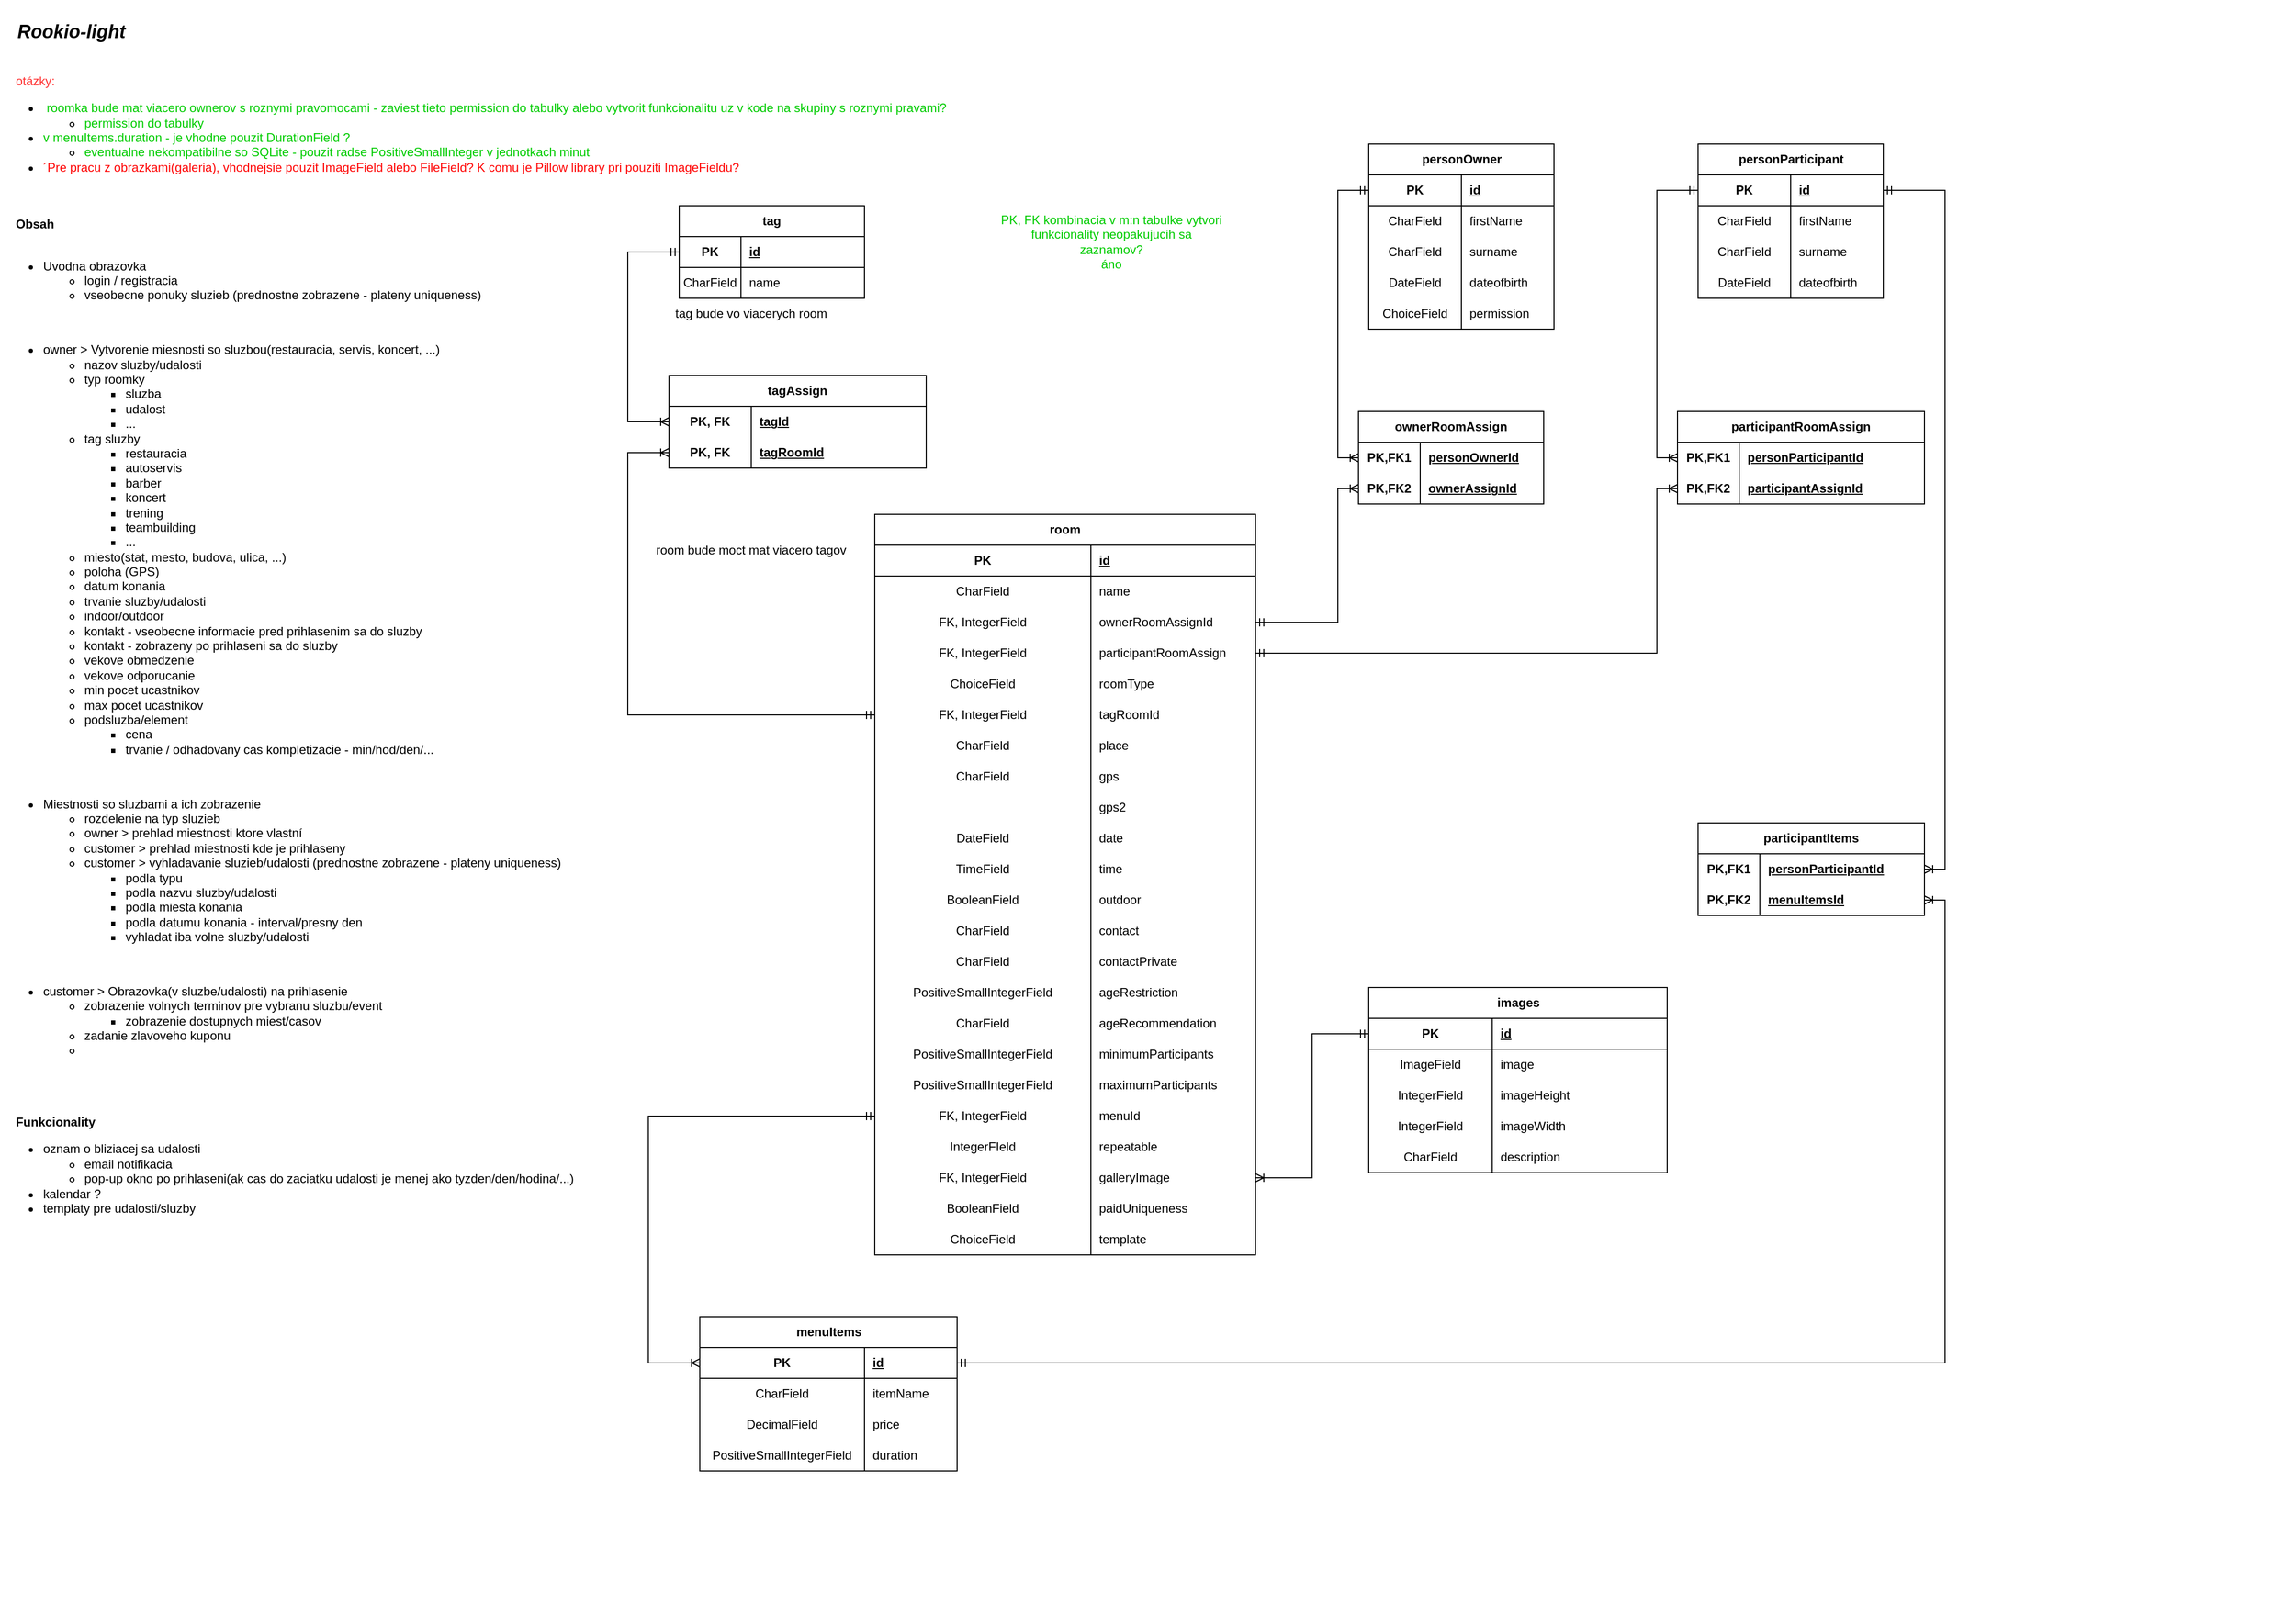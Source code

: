 <mxfile version="21.5.0" type="device">
  <diagram id="R2lEEEUBdFMjLlhIrx00" name="Page-1">
    <mxGraphModel dx="4310" dy="2526" grid="1" gridSize="10" guides="1" tooltips="1" connect="1" arrows="1" fold="1" page="1" pageScale="1" pageWidth="1920" pageHeight="1200" math="0" shadow="0" extFonts="Permanent Marker^https://fonts.googleapis.com/css?family=Permanent+Marker">
      <root>
        <mxCell id="0" />
        <mxCell id="1" parent="0" />
        <mxCell id="9g92GqVXuXeMbjD48NMj-21" value="&lt;div&gt;&lt;br&gt;&lt;/div&gt;&lt;div style=&quot;font-size: 18px;&quot;&gt;&lt;b&gt;&lt;i&gt;&lt;span style=&quot;&quot;&gt;&lt;/span&gt;&lt;span style=&quot;&quot;&gt;&lt;/span&gt;&amp;nbsp;&amp;nbsp; Rookio-light&lt;/i&gt;&lt;/b&gt;&lt;/div&gt;&lt;div&gt;&lt;br&gt;&lt;/div&gt;&lt;div&gt;&lt;br&gt;&lt;/div&gt;&lt;div&gt;&lt;span style=&quot;&quot;&gt;&lt;span style=&quot;&quot;&gt;&amp;nbsp;&amp;nbsp;&amp;nbsp;&amp;nbsp;&lt;/span&gt;&lt;/span&gt;&lt;font color=&quot;#ff3333&quot;&gt;otázky:&lt;/font&gt;&lt;/div&gt;&lt;div&gt;&lt;ul&gt;&lt;li&gt;&lt;font color=&quot;#00cc00&quot;&gt;&amp;nbsp;roomka bude mat viacero ownerov s roznymi pravomocami - zaviest tieto permission do tabulky alebo vytvorit funkcionalitu uz v kode na skupiny s roznymi pravami?&lt;/font&gt;&lt;/li&gt;&lt;ul&gt;&lt;li&gt;&lt;font color=&quot;#00cc00&quot;&gt;permission do tabulky&lt;br&gt;&lt;/font&gt;&lt;/li&gt;&lt;/ul&gt;&lt;li&gt;&lt;font color=&quot;#00cc00&quot;&gt;v menuItems.duration - je vhodne pouzit DurationField ?&lt;/font&gt;&lt;/li&gt;&lt;ul&gt;&lt;li&gt;&lt;font color=&quot;#00cc00&quot;&gt;eventualne nekompatibilne so SQLite - pouzit radse PositiveSmallInteger v jednotkach minut&lt;/font&gt;&lt;/li&gt;&lt;/ul&gt;&lt;li&gt;&lt;font color=&quot;#ff0505&quot;&gt;´Pre pracu z obrazkami(galeria), vhodnejsie pouzit ImageField alebo FileField? K comu je Pillow library pri pouziti ImageFieldu?&lt;br&gt;&lt;/font&gt;&lt;/li&gt;&lt;/ul&gt;&lt;/div&gt;&lt;div&gt;&lt;br&gt;&lt;/div&gt;&lt;div&gt;&lt;br&gt;&lt;/div&gt;&lt;div&gt;&lt;span style=&quot;&quot;&gt;&lt;span style=&quot;&quot;&gt;&amp;nbsp;&amp;nbsp;&amp;nbsp;&amp;nbsp;&lt;/span&gt;&lt;/span&gt;&lt;b&gt;Obsah&lt;/b&gt;&lt;/div&gt;&lt;div&gt;&lt;b&gt;&lt;span style=&quot;&quot;&gt;&lt;span style=&quot;&quot;&gt;&amp;nbsp;&amp;nbsp;&amp;nbsp;&amp;nbsp;&lt;/span&gt;&lt;/span&gt;&lt;br&gt;&lt;/b&gt;&lt;/div&gt;&lt;div&gt;&lt;ul&gt;&lt;li&gt;Uvodna obrazovka&lt;/li&gt;&lt;ul&gt;&lt;li&gt;login / registracia&lt;br&gt;&lt;/li&gt;&lt;li&gt;vseobecne ponuky sluzieb (prednostne zobrazene - plateny uniqueness)&lt;/li&gt;&lt;/ul&gt;&lt;/ul&gt;&lt;div&gt;&lt;br&gt;&lt;/div&gt;&lt;ul&gt;&lt;li&gt;owner &amp;gt; Vytvorenie miesnosti so sluzbou(restauracia, servis, koncert, ...)&lt;/li&gt;&lt;ul&gt;&lt;li&gt;nazov sluzby/udalosti&lt;/li&gt;&lt;li&gt;typ roomky&lt;/li&gt;&lt;ul&gt;&lt;li&gt;sluzba&lt;/li&gt;&lt;li&gt;udalost&lt;/li&gt;&lt;li&gt;...&lt;br&gt;&lt;/li&gt;&lt;/ul&gt;&lt;li&gt;tag sluzby&lt;/li&gt;&lt;ul&gt;&lt;li&gt;restauracia&lt;/li&gt;&lt;li&gt;autoservis&lt;/li&gt;&lt;li&gt;barber&lt;/li&gt;&lt;li&gt;koncert&lt;/li&gt;&lt;li&gt;trening&lt;/li&gt;&lt;li&gt;teambuilding&lt;/li&gt;&lt;li&gt;...&lt;br&gt;&lt;/li&gt;&lt;/ul&gt;&lt;li&gt;miesto(stat, mesto, budova, ulica, ...)&lt;/li&gt;&lt;li&gt;poloha (GPS)&lt;/li&gt;&lt;li&gt;datum konania&lt;/li&gt;&lt;li&gt;trvanie sluzby/udalosti&lt;/li&gt;&lt;li&gt;indoor/outdoor&lt;/li&gt;&lt;li&gt;kontakt - vseobecne informacie pred prihlasenim sa do sluzby&lt;br&gt;&lt;/li&gt;&lt;li&gt;kontakt - zobrazeny po prihlaseni sa do sluzby&lt;/li&gt;&lt;li&gt;vekove obmedzenie&lt;/li&gt;&lt;li&gt;vekove odporucanie&lt;/li&gt;&lt;li&gt;min pocet ucastnikov&lt;/li&gt;&lt;li&gt;max pocet ucastnikov&lt;/li&gt;&lt;li&gt;podsluzba/element&lt;br&gt;&lt;/li&gt;&lt;ul&gt;&lt;li&gt;cena&lt;/li&gt;&lt;li&gt;trvanie / odhadovany cas kompletizacie - min/hod/den/...&lt;br&gt;&lt;/li&gt;&lt;/ul&gt;&lt;/ul&gt;&lt;/ul&gt;&lt;div&gt;&lt;br&gt;&lt;/div&gt;&lt;ul&gt;&lt;li&gt;&lt;span style=&quot;&quot;&gt;&lt;span style=&quot;&quot;&gt;Miestnosti&lt;/span&gt;&lt;/span&gt;&lt;span style=&quot;&quot;&gt; so sluzbami a ich zobrazenie&lt;/span&gt;&lt;/li&gt;&lt;ul&gt;&lt;li&gt;rozdelenie na typ sluzieb&lt;/li&gt;&lt;li&gt;&lt;span style=&quot;&quot;&gt;owner &amp;gt; prehlad miestnosti ktore vlastní&lt;/span&gt;&lt;/li&gt;&lt;li&gt;&lt;span style=&quot;&quot;&gt;customer &amp;gt; prehlad miestnosti kde je prihlaseny&lt;/span&gt;&lt;/li&gt;&lt;li&gt;customer &amp;gt; vyhladavanie sluzieb/udalosti (prednostne zobrazene - plateny uniqueness)&lt;/li&gt;&lt;ul&gt;&lt;li&gt;&lt;span style=&quot;&quot;&gt;podla typu&lt;/span&gt;&lt;/li&gt;&lt;li&gt;&lt;span style=&quot;&quot;&gt;podla nazvu sluzby/udalosti&lt;br&gt;&lt;/span&gt;&lt;/li&gt;&lt;li&gt;&lt;span style=&quot;&quot;&gt;podla miesta konania&lt;/span&gt;&lt;/li&gt;&lt;li&gt;&lt;span style=&quot;&quot;&gt;podla datumu konania - interval/presny den&lt;br&gt;&lt;/span&gt;&lt;/li&gt;&lt;li&gt;&lt;span style=&quot;&quot;&gt;vyhladat iba volne sluzby/udalosti&lt;/span&gt;&lt;/li&gt;&lt;/ul&gt;&lt;/ul&gt;&lt;/ul&gt;&lt;div&gt;&lt;br&gt;&lt;/div&gt;&lt;ul&gt;&lt;li&gt;&lt;span style=&quot;&quot;&gt;customer &amp;gt; Obrazovka(v sluzbe/udalosti) na prihlasenie &lt;br&gt;&lt;/span&gt;&lt;/li&gt;&lt;ul&gt;&lt;li&gt;&lt;span style=&quot;&quot;&gt;zobrazenie volnych terminov pre vybranu sluzbu/event&lt;/span&gt;&lt;/li&gt;&lt;ul&gt;&lt;li&gt;&lt;span style=&quot;&quot;&gt;zobrazenie dostupnych miest/casov&lt;br&gt;&lt;/span&gt;&lt;/li&gt;&lt;/ul&gt;&lt;li&gt;&lt;span style=&quot;&quot;&gt;zadanie zlavoveho kuponu&lt;/span&gt;&lt;/li&gt;&lt;li&gt;&lt;span style=&quot;&quot;&gt;&lt;br&gt;&lt;/span&gt;&lt;/li&gt;&lt;/ul&gt;&lt;/ul&gt;&lt;/div&gt;&lt;div&gt;&lt;span style=&quot;&quot;&gt;&lt;br&gt;&lt;/span&gt;&lt;/div&gt;&lt;div&gt;&lt;br&gt;&lt;/div&gt;&lt;div&gt;&lt;br&gt;&lt;/div&gt;&lt;div&gt;&lt;span style=&quot;&quot;&gt;&lt;span style=&quot;&quot;&gt;&amp;nbsp;&amp;nbsp;&amp;nbsp;&amp;nbsp;&lt;/span&gt;&lt;/span&gt;&lt;b&gt;Funkcionality&lt;/b&gt;&lt;/div&gt;&lt;div&gt;&lt;ul&gt;&lt;li&gt;oznam o bliziacej sa udalosti&lt;/li&gt;&lt;ul&gt;&lt;li&gt;email notifikacia&lt;/li&gt;&lt;li&gt;pop-up okno po prihlaseni(ak cas do zaciatku udalosti je menej ako tyzden/den/hodina/...)&lt;br&gt;&lt;/li&gt;&lt;/ul&gt;&lt;li&gt;&lt;span style=&quot;&quot;&gt;kalendar ?&lt;/span&gt;&lt;/li&gt;&lt;li&gt;&lt;span style=&quot;&quot;&gt;templaty pre udalosti/sluzby&lt;br&gt;&lt;/span&gt;&lt;/li&gt;&lt;/ul&gt;&lt;/div&gt;&lt;div&gt;&lt;span style=&quot;&quot;&gt;&lt;span style=&quot;&quot;&gt;&amp;nbsp;&amp;nbsp;&amp;nbsp;&amp;nbsp;&lt;/span&gt;&lt;/span&gt;&lt;br&gt;&lt;/div&gt;" style="text;html=1;align=left;verticalAlign=top;whiteSpace=wrap;rounded=0;fillColor=default;" parent="1" vertex="1">
          <mxGeometry x="-1820" y="-210" width="2230" height="1570" as="geometry" />
        </mxCell>
        <mxCell id="FrsXDeaIF_2unot50Wv9-1" value="room" style="shape=table;startSize=30;container=1;collapsible=1;childLayout=tableLayout;fixedRows=1;rowLines=0;fontStyle=1;align=center;resizeLast=1;html=1;whiteSpace=wrap;" parent="1" vertex="1">
          <mxGeometry x="-970" y="290" width="370" height="720" as="geometry" />
        </mxCell>
        <mxCell id="FrsXDeaIF_2unot50Wv9-5" value="" style="shape=tableRow;horizontal=0;startSize=0;swimlaneHead=0;swimlaneBody=0;fillColor=none;collapsible=0;dropTarget=0;points=[[0,0.5],[1,0.5]];portConstraint=eastwest;top=0;left=0;right=0;bottom=1;html=1;" parent="FrsXDeaIF_2unot50Wv9-1" vertex="1">
          <mxGeometry y="30" width="370" height="30" as="geometry" />
        </mxCell>
        <mxCell id="FrsXDeaIF_2unot50Wv9-6" value="&lt;div&gt;PK&lt;/div&gt;" style="shape=partialRectangle;connectable=0;fillColor=none;top=0;left=0;bottom=0;right=0;fontStyle=1;overflow=hidden;html=1;whiteSpace=wrap;" parent="FrsXDeaIF_2unot50Wv9-5" vertex="1">
          <mxGeometry width="210" height="30" as="geometry">
            <mxRectangle width="210" height="30" as="alternateBounds" />
          </mxGeometry>
        </mxCell>
        <mxCell id="FrsXDeaIF_2unot50Wv9-7" value="id" style="shape=partialRectangle;connectable=0;fillColor=none;top=0;left=0;bottom=0;right=0;align=left;spacingLeft=6;fontStyle=5;overflow=hidden;html=1;whiteSpace=wrap;" parent="FrsXDeaIF_2unot50Wv9-5" vertex="1">
          <mxGeometry x="210" width="160" height="30" as="geometry">
            <mxRectangle width="160" height="30" as="alternateBounds" />
          </mxGeometry>
        </mxCell>
        <mxCell id="FrsXDeaIF_2unot50Wv9-8" value="" style="shape=tableRow;horizontal=0;startSize=0;swimlaneHead=0;swimlaneBody=0;fillColor=none;collapsible=0;dropTarget=0;points=[[0,0.5],[1,0.5]];portConstraint=eastwest;top=0;left=0;right=0;bottom=0;html=1;" parent="FrsXDeaIF_2unot50Wv9-1" vertex="1">
          <mxGeometry y="60" width="370" height="30" as="geometry" />
        </mxCell>
        <mxCell id="FrsXDeaIF_2unot50Wv9-9" value="CharField" style="shape=partialRectangle;connectable=0;fillColor=none;top=0;left=0;bottom=0;right=0;editable=1;overflow=hidden;html=1;whiteSpace=wrap;" parent="FrsXDeaIF_2unot50Wv9-8" vertex="1">
          <mxGeometry width="210" height="30" as="geometry">
            <mxRectangle width="210" height="30" as="alternateBounds" />
          </mxGeometry>
        </mxCell>
        <mxCell id="FrsXDeaIF_2unot50Wv9-10" value="name" style="shape=partialRectangle;connectable=0;fillColor=none;top=0;left=0;bottom=0;right=0;align=left;spacingLeft=6;overflow=hidden;html=1;whiteSpace=wrap;" parent="FrsXDeaIF_2unot50Wv9-8" vertex="1">
          <mxGeometry x="210" width="160" height="30" as="geometry">
            <mxRectangle width="160" height="30" as="alternateBounds" />
          </mxGeometry>
        </mxCell>
        <mxCell id="FrsXDeaIF_2unot50Wv9-122" style="shape=tableRow;horizontal=0;startSize=0;swimlaneHead=0;swimlaneBody=0;fillColor=none;collapsible=0;dropTarget=0;points=[[0,0.5],[1,0.5]];portConstraint=eastwest;top=0;left=0;right=0;bottom=0;html=1;" parent="FrsXDeaIF_2unot50Wv9-1" vertex="1">
          <mxGeometry y="90" width="370" height="30" as="geometry" />
        </mxCell>
        <mxCell id="FrsXDeaIF_2unot50Wv9-123" value="FK, IntegerField" style="shape=partialRectangle;connectable=0;fillColor=none;top=0;left=0;bottom=0;right=0;editable=1;overflow=hidden;html=1;whiteSpace=wrap;" parent="FrsXDeaIF_2unot50Wv9-122" vertex="1">
          <mxGeometry width="210" height="30" as="geometry">
            <mxRectangle width="210" height="30" as="alternateBounds" />
          </mxGeometry>
        </mxCell>
        <mxCell id="FrsXDeaIF_2unot50Wv9-124" value="ownerRoomAssignId" style="shape=partialRectangle;connectable=0;fillColor=none;top=0;left=0;bottom=0;right=0;align=left;spacingLeft=6;overflow=hidden;html=1;whiteSpace=wrap;" parent="FrsXDeaIF_2unot50Wv9-122" vertex="1">
          <mxGeometry x="210" width="160" height="30" as="geometry">
            <mxRectangle width="160" height="30" as="alternateBounds" />
          </mxGeometry>
        </mxCell>
        <mxCell id="FrsXDeaIF_2unot50Wv9-125" style="shape=tableRow;horizontal=0;startSize=0;swimlaneHead=0;swimlaneBody=0;fillColor=none;collapsible=0;dropTarget=0;points=[[0,0.5],[1,0.5]];portConstraint=eastwest;top=0;left=0;right=0;bottom=0;html=1;" parent="FrsXDeaIF_2unot50Wv9-1" vertex="1">
          <mxGeometry y="120" width="370" height="30" as="geometry" />
        </mxCell>
        <mxCell id="FrsXDeaIF_2unot50Wv9-126" value="FK, IntegerField" style="shape=partialRectangle;connectable=0;fillColor=none;top=0;left=0;bottom=0;right=0;editable=1;overflow=hidden;html=1;whiteSpace=wrap;" parent="FrsXDeaIF_2unot50Wv9-125" vertex="1">
          <mxGeometry width="210" height="30" as="geometry">
            <mxRectangle width="210" height="30" as="alternateBounds" />
          </mxGeometry>
        </mxCell>
        <mxCell id="FrsXDeaIF_2unot50Wv9-127" value="participantRoomAssign" style="shape=partialRectangle;connectable=0;fillColor=none;top=0;left=0;bottom=0;right=0;align=left;spacingLeft=6;overflow=hidden;html=1;whiteSpace=wrap;" parent="FrsXDeaIF_2unot50Wv9-125" vertex="1">
          <mxGeometry x="210" width="160" height="30" as="geometry">
            <mxRectangle width="160" height="30" as="alternateBounds" />
          </mxGeometry>
        </mxCell>
        <mxCell id="FrsXDeaIF_2unot50Wv9-111" style="shape=tableRow;horizontal=0;startSize=0;swimlaneHead=0;swimlaneBody=0;fillColor=none;collapsible=0;dropTarget=0;points=[[0,0.5],[1,0.5]];portConstraint=eastwest;top=0;left=0;right=0;bottom=0;html=1;" parent="FrsXDeaIF_2unot50Wv9-1" vertex="1">
          <mxGeometry y="150" width="370" height="30" as="geometry" />
        </mxCell>
        <mxCell id="FrsXDeaIF_2unot50Wv9-112" value="ChoiceField" style="shape=partialRectangle;connectable=0;fillColor=none;top=0;left=0;bottom=0;right=0;editable=1;overflow=hidden;html=1;whiteSpace=wrap;" parent="FrsXDeaIF_2unot50Wv9-111" vertex="1">
          <mxGeometry width="210" height="30" as="geometry">
            <mxRectangle width="210" height="30" as="alternateBounds" />
          </mxGeometry>
        </mxCell>
        <mxCell id="FrsXDeaIF_2unot50Wv9-113" value="roomType" style="shape=partialRectangle;connectable=0;fillColor=none;top=0;left=0;bottom=0;right=0;align=left;spacingLeft=6;overflow=hidden;html=1;whiteSpace=wrap;" parent="FrsXDeaIF_2unot50Wv9-111" vertex="1">
          <mxGeometry x="210" width="160" height="30" as="geometry">
            <mxRectangle width="160" height="30" as="alternateBounds" />
          </mxGeometry>
        </mxCell>
        <mxCell id="FrsXDeaIF_2unot50Wv9-14" style="shape=tableRow;horizontal=0;startSize=0;swimlaneHead=0;swimlaneBody=0;fillColor=none;collapsible=0;dropTarget=0;points=[[0,0.5],[1,0.5]];portConstraint=eastwest;top=0;left=0;right=0;bottom=0;html=1;" parent="FrsXDeaIF_2unot50Wv9-1" vertex="1">
          <mxGeometry y="180" width="370" height="30" as="geometry" />
        </mxCell>
        <mxCell id="FrsXDeaIF_2unot50Wv9-15" value="FK, IntegerField" style="shape=partialRectangle;connectable=0;fillColor=none;top=0;left=0;bottom=0;right=0;editable=1;overflow=hidden;html=1;whiteSpace=wrap;" parent="FrsXDeaIF_2unot50Wv9-14" vertex="1">
          <mxGeometry width="210" height="30" as="geometry">
            <mxRectangle width="210" height="30" as="alternateBounds" />
          </mxGeometry>
        </mxCell>
        <mxCell id="FrsXDeaIF_2unot50Wv9-16" value="tagRoomId" style="shape=partialRectangle;connectable=0;fillColor=none;top=0;left=0;bottom=0;right=0;align=left;spacingLeft=6;overflow=hidden;html=1;whiteSpace=wrap;" parent="FrsXDeaIF_2unot50Wv9-14" vertex="1">
          <mxGeometry x="210" width="160" height="30" as="geometry">
            <mxRectangle width="160" height="30" as="alternateBounds" />
          </mxGeometry>
        </mxCell>
        <mxCell id="FrsXDeaIF_2unot50Wv9-17" style="shape=tableRow;horizontal=0;startSize=0;swimlaneHead=0;swimlaneBody=0;fillColor=none;collapsible=0;dropTarget=0;points=[[0,0.5],[1,0.5]];portConstraint=eastwest;top=0;left=0;right=0;bottom=0;html=1;" parent="FrsXDeaIF_2unot50Wv9-1" vertex="1">
          <mxGeometry y="210" width="370" height="30" as="geometry" />
        </mxCell>
        <mxCell id="FrsXDeaIF_2unot50Wv9-18" value="CharField" style="shape=partialRectangle;connectable=0;fillColor=none;top=0;left=0;bottom=0;right=0;editable=1;overflow=hidden;html=1;whiteSpace=wrap;" parent="FrsXDeaIF_2unot50Wv9-17" vertex="1">
          <mxGeometry width="210" height="30" as="geometry">
            <mxRectangle width="210" height="30" as="alternateBounds" />
          </mxGeometry>
        </mxCell>
        <mxCell id="FrsXDeaIF_2unot50Wv9-19" value="place" style="shape=partialRectangle;connectable=0;fillColor=none;top=0;left=0;bottom=0;right=0;align=left;spacingLeft=6;overflow=hidden;html=1;whiteSpace=wrap;" parent="FrsXDeaIF_2unot50Wv9-17" vertex="1">
          <mxGeometry x="210" width="160" height="30" as="geometry">
            <mxRectangle width="160" height="30" as="alternateBounds" />
          </mxGeometry>
        </mxCell>
        <mxCell id="FrsXDeaIF_2unot50Wv9-20" style="shape=tableRow;horizontal=0;startSize=0;swimlaneHead=0;swimlaneBody=0;fillColor=none;collapsible=0;dropTarget=0;points=[[0,0.5],[1,0.5]];portConstraint=eastwest;top=0;left=0;right=0;bottom=0;html=1;" parent="FrsXDeaIF_2unot50Wv9-1" vertex="1">
          <mxGeometry y="240" width="370" height="30" as="geometry" />
        </mxCell>
        <mxCell id="FrsXDeaIF_2unot50Wv9-21" value="CharField" style="shape=partialRectangle;connectable=0;fillColor=none;top=0;left=0;bottom=0;right=0;editable=1;overflow=hidden;html=1;whiteSpace=wrap;" parent="FrsXDeaIF_2unot50Wv9-20" vertex="1">
          <mxGeometry width="210" height="30" as="geometry">
            <mxRectangle width="210" height="30" as="alternateBounds" />
          </mxGeometry>
        </mxCell>
        <mxCell id="FrsXDeaIF_2unot50Wv9-22" value="gps" style="shape=partialRectangle;connectable=0;fillColor=none;top=0;left=0;bottom=0;right=0;align=left;spacingLeft=6;overflow=hidden;html=1;whiteSpace=wrap;" parent="FrsXDeaIF_2unot50Wv9-20" vertex="1">
          <mxGeometry x="210" width="160" height="30" as="geometry">
            <mxRectangle width="160" height="30" as="alternateBounds" />
          </mxGeometry>
        </mxCell>
        <mxCell id="qIJwguEyNFQXZHHnZ5u6-4" style="shape=tableRow;horizontal=0;startSize=0;swimlaneHead=0;swimlaneBody=0;fillColor=none;collapsible=0;dropTarget=0;points=[[0,0.5],[1,0.5]];portConstraint=eastwest;top=0;left=0;right=0;bottom=0;html=1;" vertex="1" parent="FrsXDeaIF_2unot50Wv9-1">
          <mxGeometry y="270" width="370" height="30" as="geometry" />
        </mxCell>
        <mxCell id="qIJwguEyNFQXZHHnZ5u6-5" style="shape=partialRectangle;connectable=0;fillColor=none;top=0;left=0;bottom=0;right=0;editable=1;overflow=hidden;html=1;whiteSpace=wrap;" vertex="1" parent="qIJwguEyNFQXZHHnZ5u6-4">
          <mxGeometry width="210" height="30" as="geometry">
            <mxRectangle width="210" height="30" as="alternateBounds" />
          </mxGeometry>
        </mxCell>
        <mxCell id="qIJwguEyNFQXZHHnZ5u6-6" value="gps2" style="shape=partialRectangle;connectable=0;fillColor=none;top=0;left=0;bottom=0;right=0;align=left;spacingLeft=6;overflow=hidden;html=1;whiteSpace=wrap;" vertex="1" parent="qIJwguEyNFQXZHHnZ5u6-4">
          <mxGeometry x="210" width="160" height="30" as="geometry">
            <mxRectangle width="160" height="30" as="alternateBounds" />
          </mxGeometry>
        </mxCell>
        <mxCell id="FrsXDeaIF_2unot50Wv9-23" style="shape=tableRow;horizontal=0;startSize=0;swimlaneHead=0;swimlaneBody=0;fillColor=none;collapsible=0;dropTarget=0;points=[[0,0.5],[1,0.5]];portConstraint=eastwest;top=0;left=0;right=0;bottom=0;html=1;" parent="FrsXDeaIF_2unot50Wv9-1" vertex="1">
          <mxGeometry y="300" width="370" height="30" as="geometry" />
        </mxCell>
        <mxCell id="FrsXDeaIF_2unot50Wv9-24" value="DateField" style="shape=partialRectangle;connectable=0;fillColor=none;top=0;left=0;bottom=0;right=0;editable=1;overflow=hidden;html=1;whiteSpace=wrap;" parent="FrsXDeaIF_2unot50Wv9-23" vertex="1">
          <mxGeometry width="210" height="30" as="geometry">
            <mxRectangle width="210" height="30" as="alternateBounds" />
          </mxGeometry>
        </mxCell>
        <mxCell id="FrsXDeaIF_2unot50Wv9-25" value="date" style="shape=partialRectangle;connectable=0;fillColor=none;top=0;left=0;bottom=0;right=0;align=left;spacingLeft=6;overflow=hidden;html=1;whiteSpace=wrap;" parent="FrsXDeaIF_2unot50Wv9-23" vertex="1">
          <mxGeometry x="210" width="160" height="30" as="geometry">
            <mxRectangle width="160" height="30" as="alternateBounds" />
          </mxGeometry>
        </mxCell>
        <mxCell id="FrsXDeaIF_2unot50Wv9-26" style="shape=tableRow;horizontal=0;startSize=0;swimlaneHead=0;swimlaneBody=0;fillColor=none;collapsible=0;dropTarget=0;points=[[0,0.5],[1,0.5]];portConstraint=eastwest;top=0;left=0;right=0;bottom=0;html=1;" parent="FrsXDeaIF_2unot50Wv9-1" vertex="1">
          <mxGeometry y="330" width="370" height="30" as="geometry" />
        </mxCell>
        <mxCell id="FrsXDeaIF_2unot50Wv9-27" value="TimeField" style="shape=partialRectangle;connectable=0;fillColor=none;top=0;left=0;bottom=0;right=0;editable=1;overflow=hidden;html=1;whiteSpace=wrap;" parent="FrsXDeaIF_2unot50Wv9-26" vertex="1">
          <mxGeometry width="210" height="30" as="geometry">
            <mxRectangle width="210" height="30" as="alternateBounds" />
          </mxGeometry>
        </mxCell>
        <mxCell id="FrsXDeaIF_2unot50Wv9-28" value="time" style="shape=partialRectangle;connectable=0;fillColor=none;top=0;left=0;bottom=0;right=0;align=left;spacingLeft=6;overflow=hidden;html=1;whiteSpace=wrap;" parent="FrsXDeaIF_2unot50Wv9-26" vertex="1">
          <mxGeometry x="210" width="160" height="30" as="geometry">
            <mxRectangle width="160" height="30" as="alternateBounds" />
          </mxGeometry>
        </mxCell>
        <mxCell id="FrsXDeaIF_2unot50Wv9-29" style="shape=tableRow;horizontal=0;startSize=0;swimlaneHead=0;swimlaneBody=0;fillColor=none;collapsible=0;dropTarget=0;points=[[0,0.5],[1,0.5]];portConstraint=eastwest;top=0;left=0;right=0;bottom=0;html=1;" parent="FrsXDeaIF_2unot50Wv9-1" vertex="1">
          <mxGeometry y="360" width="370" height="30" as="geometry" />
        </mxCell>
        <mxCell id="FrsXDeaIF_2unot50Wv9-30" value="BooleanField" style="shape=partialRectangle;connectable=0;fillColor=none;top=0;left=0;bottom=0;right=0;editable=1;overflow=hidden;html=1;whiteSpace=wrap;" parent="FrsXDeaIF_2unot50Wv9-29" vertex="1">
          <mxGeometry width="210" height="30" as="geometry">
            <mxRectangle width="210" height="30" as="alternateBounds" />
          </mxGeometry>
        </mxCell>
        <mxCell id="FrsXDeaIF_2unot50Wv9-31" value="outdoor" style="shape=partialRectangle;connectable=0;fillColor=none;top=0;left=0;bottom=0;right=0;align=left;spacingLeft=6;overflow=hidden;html=1;whiteSpace=wrap;" parent="FrsXDeaIF_2unot50Wv9-29" vertex="1">
          <mxGeometry x="210" width="160" height="30" as="geometry">
            <mxRectangle width="160" height="30" as="alternateBounds" />
          </mxGeometry>
        </mxCell>
        <mxCell id="FrsXDeaIF_2unot50Wv9-32" style="shape=tableRow;horizontal=0;startSize=0;swimlaneHead=0;swimlaneBody=0;fillColor=none;collapsible=0;dropTarget=0;points=[[0,0.5],[1,0.5]];portConstraint=eastwest;top=0;left=0;right=0;bottom=0;html=1;" parent="FrsXDeaIF_2unot50Wv9-1" vertex="1">
          <mxGeometry y="390" width="370" height="30" as="geometry" />
        </mxCell>
        <mxCell id="FrsXDeaIF_2unot50Wv9-33" value="CharField" style="shape=partialRectangle;connectable=0;fillColor=none;top=0;left=0;bottom=0;right=0;editable=1;overflow=hidden;html=1;whiteSpace=wrap;" parent="FrsXDeaIF_2unot50Wv9-32" vertex="1">
          <mxGeometry width="210" height="30" as="geometry">
            <mxRectangle width="210" height="30" as="alternateBounds" />
          </mxGeometry>
        </mxCell>
        <mxCell id="FrsXDeaIF_2unot50Wv9-34" value="contact" style="shape=partialRectangle;connectable=0;fillColor=none;top=0;left=0;bottom=0;right=0;align=left;spacingLeft=6;overflow=hidden;html=1;whiteSpace=wrap;" parent="FrsXDeaIF_2unot50Wv9-32" vertex="1">
          <mxGeometry x="210" width="160" height="30" as="geometry">
            <mxRectangle width="160" height="30" as="alternateBounds" />
          </mxGeometry>
        </mxCell>
        <mxCell id="FrsXDeaIF_2unot50Wv9-35" style="shape=tableRow;horizontal=0;startSize=0;swimlaneHead=0;swimlaneBody=0;fillColor=none;collapsible=0;dropTarget=0;points=[[0,0.5],[1,0.5]];portConstraint=eastwest;top=0;left=0;right=0;bottom=0;html=1;" parent="FrsXDeaIF_2unot50Wv9-1" vertex="1">
          <mxGeometry y="420" width="370" height="30" as="geometry" />
        </mxCell>
        <mxCell id="FrsXDeaIF_2unot50Wv9-36" value="CharField" style="shape=partialRectangle;connectable=0;fillColor=none;top=0;left=0;bottom=0;right=0;editable=1;overflow=hidden;html=1;whiteSpace=wrap;" parent="FrsXDeaIF_2unot50Wv9-35" vertex="1">
          <mxGeometry width="210" height="30" as="geometry">
            <mxRectangle width="210" height="30" as="alternateBounds" />
          </mxGeometry>
        </mxCell>
        <mxCell id="FrsXDeaIF_2unot50Wv9-37" value="contactPrivate" style="shape=partialRectangle;connectable=0;fillColor=none;top=0;left=0;bottom=0;right=0;align=left;spacingLeft=6;overflow=hidden;html=1;whiteSpace=wrap;" parent="FrsXDeaIF_2unot50Wv9-35" vertex="1">
          <mxGeometry x="210" width="160" height="30" as="geometry">
            <mxRectangle width="160" height="30" as="alternateBounds" />
          </mxGeometry>
        </mxCell>
        <mxCell id="FrsXDeaIF_2unot50Wv9-11" value="" style="shape=tableRow;horizontal=0;startSize=0;swimlaneHead=0;swimlaneBody=0;fillColor=none;collapsible=0;dropTarget=0;points=[[0,0.5],[1,0.5]];portConstraint=eastwest;top=0;left=0;right=0;bottom=0;html=1;" parent="FrsXDeaIF_2unot50Wv9-1" vertex="1">
          <mxGeometry y="450" width="370" height="30" as="geometry" />
        </mxCell>
        <mxCell id="FrsXDeaIF_2unot50Wv9-12" value="PositiveSmallIntegerField" style="shape=partialRectangle;connectable=0;fillColor=none;top=0;left=0;bottom=0;right=0;editable=1;overflow=hidden;html=1;whiteSpace=wrap;" parent="FrsXDeaIF_2unot50Wv9-11" vertex="1">
          <mxGeometry width="210" height="30" as="geometry">
            <mxRectangle width="210" height="30" as="alternateBounds" />
          </mxGeometry>
        </mxCell>
        <mxCell id="FrsXDeaIF_2unot50Wv9-13" value="ageRestriction" style="shape=partialRectangle;connectable=0;fillColor=none;top=0;left=0;bottom=0;right=0;align=left;spacingLeft=6;overflow=hidden;html=1;whiteSpace=wrap;" parent="FrsXDeaIF_2unot50Wv9-11" vertex="1">
          <mxGeometry x="210" width="160" height="30" as="geometry">
            <mxRectangle width="160" height="30" as="alternateBounds" />
          </mxGeometry>
        </mxCell>
        <mxCell id="FrsXDeaIF_2unot50Wv9-80" style="shape=tableRow;horizontal=0;startSize=0;swimlaneHead=0;swimlaneBody=0;fillColor=none;collapsible=0;dropTarget=0;points=[[0,0.5],[1,0.5]];portConstraint=eastwest;top=0;left=0;right=0;bottom=0;html=1;" parent="FrsXDeaIF_2unot50Wv9-1" vertex="1">
          <mxGeometry y="480" width="370" height="30" as="geometry" />
        </mxCell>
        <mxCell id="FrsXDeaIF_2unot50Wv9-81" value="CharField" style="shape=partialRectangle;connectable=0;fillColor=none;top=0;left=0;bottom=0;right=0;editable=1;overflow=hidden;html=1;whiteSpace=wrap;" parent="FrsXDeaIF_2unot50Wv9-80" vertex="1">
          <mxGeometry width="210" height="30" as="geometry">
            <mxRectangle width="210" height="30" as="alternateBounds" />
          </mxGeometry>
        </mxCell>
        <mxCell id="FrsXDeaIF_2unot50Wv9-82" value="ageRecommendation" style="shape=partialRectangle;connectable=0;fillColor=none;top=0;left=0;bottom=0;right=0;align=left;spacingLeft=6;overflow=hidden;html=1;whiteSpace=wrap;" parent="FrsXDeaIF_2unot50Wv9-80" vertex="1">
          <mxGeometry x="210" width="160" height="30" as="geometry">
            <mxRectangle width="160" height="30" as="alternateBounds" />
          </mxGeometry>
        </mxCell>
        <mxCell id="FrsXDeaIF_2unot50Wv9-77" style="shape=tableRow;horizontal=0;startSize=0;swimlaneHead=0;swimlaneBody=0;fillColor=none;collapsible=0;dropTarget=0;points=[[0,0.5],[1,0.5]];portConstraint=eastwest;top=0;left=0;right=0;bottom=0;html=1;" parent="FrsXDeaIF_2unot50Wv9-1" vertex="1">
          <mxGeometry y="510" width="370" height="30" as="geometry" />
        </mxCell>
        <mxCell id="FrsXDeaIF_2unot50Wv9-78" value="PositiveSmallIntegerField" style="shape=partialRectangle;connectable=0;fillColor=none;top=0;left=0;bottom=0;right=0;editable=1;overflow=hidden;html=1;whiteSpace=wrap;" parent="FrsXDeaIF_2unot50Wv9-77" vertex="1">
          <mxGeometry width="210" height="30" as="geometry">
            <mxRectangle width="210" height="30" as="alternateBounds" />
          </mxGeometry>
        </mxCell>
        <mxCell id="FrsXDeaIF_2unot50Wv9-79" value="minimumParticipants" style="shape=partialRectangle;connectable=0;fillColor=none;top=0;left=0;bottom=0;right=0;align=left;spacingLeft=6;overflow=hidden;html=1;whiteSpace=wrap;" parent="FrsXDeaIF_2unot50Wv9-77" vertex="1">
          <mxGeometry x="210" width="160" height="30" as="geometry">
            <mxRectangle width="160" height="30" as="alternateBounds" />
          </mxGeometry>
        </mxCell>
        <mxCell id="FrsXDeaIF_2unot50Wv9-74" style="shape=tableRow;horizontal=0;startSize=0;swimlaneHead=0;swimlaneBody=0;fillColor=none;collapsible=0;dropTarget=0;points=[[0,0.5],[1,0.5]];portConstraint=eastwest;top=0;left=0;right=0;bottom=0;html=1;" parent="FrsXDeaIF_2unot50Wv9-1" vertex="1">
          <mxGeometry y="540" width="370" height="30" as="geometry" />
        </mxCell>
        <mxCell id="FrsXDeaIF_2unot50Wv9-75" value="PositiveSmallIntegerField" style="shape=partialRectangle;connectable=0;fillColor=none;top=0;left=0;bottom=0;right=0;editable=1;overflow=hidden;html=1;whiteSpace=wrap;" parent="FrsXDeaIF_2unot50Wv9-74" vertex="1">
          <mxGeometry width="210" height="30" as="geometry">
            <mxRectangle width="210" height="30" as="alternateBounds" />
          </mxGeometry>
        </mxCell>
        <mxCell id="FrsXDeaIF_2unot50Wv9-76" value="maximumParticipants" style="shape=partialRectangle;connectable=0;fillColor=none;top=0;left=0;bottom=0;right=0;align=left;spacingLeft=6;overflow=hidden;html=1;whiteSpace=wrap;" parent="FrsXDeaIF_2unot50Wv9-74" vertex="1">
          <mxGeometry x="210" width="160" height="30" as="geometry">
            <mxRectangle width="160" height="30" as="alternateBounds" />
          </mxGeometry>
        </mxCell>
        <mxCell id="FrsXDeaIF_2unot50Wv9-71" style="shape=tableRow;horizontal=0;startSize=0;swimlaneHead=0;swimlaneBody=0;fillColor=none;collapsible=0;dropTarget=0;points=[[0,0.5],[1,0.5]];portConstraint=eastwest;top=0;left=0;right=0;bottom=0;html=1;" parent="FrsXDeaIF_2unot50Wv9-1" vertex="1">
          <mxGeometry y="570" width="370" height="30" as="geometry" />
        </mxCell>
        <mxCell id="FrsXDeaIF_2unot50Wv9-72" value="FK, IntegerField" style="shape=partialRectangle;connectable=0;fillColor=none;top=0;left=0;bottom=0;right=0;editable=1;overflow=hidden;html=1;whiteSpace=wrap;" parent="FrsXDeaIF_2unot50Wv9-71" vertex="1">
          <mxGeometry width="210" height="30" as="geometry">
            <mxRectangle width="210" height="30" as="alternateBounds" />
          </mxGeometry>
        </mxCell>
        <mxCell id="FrsXDeaIF_2unot50Wv9-73" value="menuId" style="shape=partialRectangle;connectable=0;fillColor=none;top=0;left=0;bottom=0;right=0;align=left;spacingLeft=6;overflow=hidden;html=1;whiteSpace=wrap;" parent="FrsXDeaIF_2unot50Wv9-71" vertex="1">
          <mxGeometry x="210" width="160" height="30" as="geometry">
            <mxRectangle width="160" height="30" as="alternateBounds" />
          </mxGeometry>
        </mxCell>
        <mxCell id="FrsXDeaIF_2unot50Wv9-194" style="shape=tableRow;horizontal=0;startSize=0;swimlaneHead=0;swimlaneBody=0;fillColor=none;collapsible=0;dropTarget=0;points=[[0,0.5],[1,0.5]];portConstraint=eastwest;top=0;left=0;right=0;bottom=0;html=1;" parent="FrsXDeaIF_2unot50Wv9-1" vertex="1">
          <mxGeometry y="600" width="370" height="30" as="geometry" />
        </mxCell>
        <mxCell id="FrsXDeaIF_2unot50Wv9-195" value="IntegerFIeld" style="shape=partialRectangle;connectable=0;fillColor=none;top=0;left=0;bottom=0;right=0;editable=1;overflow=hidden;html=1;whiteSpace=wrap;" parent="FrsXDeaIF_2unot50Wv9-194" vertex="1">
          <mxGeometry width="210" height="30" as="geometry">
            <mxRectangle width="210" height="30" as="alternateBounds" />
          </mxGeometry>
        </mxCell>
        <mxCell id="FrsXDeaIF_2unot50Wv9-196" value="repeatable" style="shape=partialRectangle;connectable=0;fillColor=none;top=0;left=0;bottom=0;right=0;align=left;spacingLeft=6;overflow=hidden;html=1;whiteSpace=wrap;" parent="FrsXDeaIF_2unot50Wv9-194" vertex="1">
          <mxGeometry x="210" width="160" height="30" as="geometry">
            <mxRectangle width="160" height="30" as="alternateBounds" />
          </mxGeometry>
        </mxCell>
        <mxCell id="FrsXDeaIF_2unot50Wv9-119" style="shape=tableRow;horizontal=0;startSize=0;swimlaneHead=0;swimlaneBody=0;fillColor=none;collapsible=0;dropTarget=0;points=[[0,0.5],[1,0.5]];portConstraint=eastwest;top=0;left=0;right=0;bottom=0;html=1;" parent="FrsXDeaIF_2unot50Wv9-1" vertex="1">
          <mxGeometry y="630" width="370" height="30" as="geometry" />
        </mxCell>
        <mxCell id="FrsXDeaIF_2unot50Wv9-120" value="FK, IntegerField" style="shape=partialRectangle;connectable=0;fillColor=none;top=0;left=0;bottom=0;right=0;editable=1;overflow=hidden;html=1;whiteSpace=wrap;" parent="FrsXDeaIF_2unot50Wv9-119" vertex="1">
          <mxGeometry width="210" height="30" as="geometry">
            <mxRectangle width="210" height="30" as="alternateBounds" />
          </mxGeometry>
        </mxCell>
        <mxCell id="FrsXDeaIF_2unot50Wv9-121" value="galleryImage" style="shape=partialRectangle;connectable=0;fillColor=none;top=0;left=0;bottom=0;right=0;align=left;spacingLeft=6;overflow=hidden;html=1;whiteSpace=wrap;" parent="FrsXDeaIF_2unot50Wv9-119" vertex="1">
          <mxGeometry x="210" width="160" height="30" as="geometry">
            <mxRectangle width="160" height="30" as="alternateBounds" />
          </mxGeometry>
        </mxCell>
        <mxCell id="FrsXDeaIF_2unot50Wv9-227" style="shape=tableRow;horizontal=0;startSize=0;swimlaneHead=0;swimlaneBody=0;fillColor=none;collapsible=0;dropTarget=0;points=[[0,0.5],[1,0.5]];portConstraint=eastwest;top=0;left=0;right=0;bottom=0;html=1;" parent="FrsXDeaIF_2unot50Wv9-1" vertex="1">
          <mxGeometry y="660" width="370" height="30" as="geometry" />
        </mxCell>
        <mxCell id="FrsXDeaIF_2unot50Wv9-228" value="BooleanField" style="shape=partialRectangle;connectable=0;fillColor=none;top=0;left=0;bottom=0;right=0;editable=1;overflow=hidden;html=1;whiteSpace=wrap;" parent="FrsXDeaIF_2unot50Wv9-227" vertex="1">
          <mxGeometry width="210" height="30" as="geometry">
            <mxRectangle width="210" height="30" as="alternateBounds" />
          </mxGeometry>
        </mxCell>
        <mxCell id="FrsXDeaIF_2unot50Wv9-229" value="paidUniqueness" style="shape=partialRectangle;connectable=0;fillColor=none;top=0;left=0;bottom=0;right=0;align=left;spacingLeft=6;overflow=hidden;html=1;whiteSpace=wrap;" parent="FrsXDeaIF_2unot50Wv9-227" vertex="1">
          <mxGeometry x="210" width="160" height="30" as="geometry">
            <mxRectangle width="160" height="30" as="alternateBounds" />
          </mxGeometry>
        </mxCell>
        <mxCell id="FrsXDeaIF_2unot50Wv9-116" style="shape=tableRow;horizontal=0;startSize=0;swimlaneHead=0;swimlaneBody=0;fillColor=none;collapsible=0;dropTarget=0;points=[[0,0.5],[1,0.5]];portConstraint=eastwest;top=0;left=0;right=0;bottom=0;html=1;" parent="FrsXDeaIF_2unot50Wv9-1" vertex="1">
          <mxGeometry y="690" width="370" height="30" as="geometry" />
        </mxCell>
        <mxCell id="FrsXDeaIF_2unot50Wv9-117" value="ChoiceField" style="shape=partialRectangle;connectable=0;fillColor=none;top=0;left=0;bottom=0;right=0;editable=1;overflow=hidden;html=1;whiteSpace=wrap;" parent="FrsXDeaIF_2unot50Wv9-116" vertex="1">
          <mxGeometry width="210" height="30" as="geometry">
            <mxRectangle width="210" height="30" as="alternateBounds" />
          </mxGeometry>
        </mxCell>
        <mxCell id="FrsXDeaIF_2unot50Wv9-118" value="template" style="shape=partialRectangle;connectable=0;fillColor=none;top=0;left=0;bottom=0;right=0;align=left;spacingLeft=6;overflow=hidden;html=1;whiteSpace=wrap;" parent="FrsXDeaIF_2unot50Wv9-116" vertex="1">
          <mxGeometry x="210" width="160" height="30" as="geometry">
            <mxRectangle width="160" height="30" as="alternateBounds" />
          </mxGeometry>
        </mxCell>
        <mxCell id="FrsXDeaIF_2unot50Wv9-54" value="tagAssign" style="shape=table;startSize=30;container=1;collapsible=1;childLayout=tableLayout;fixedRows=1;rowLines=0;fontStyle=1;align=center;resizeLast=1;html=1;whiteSpace=wrap;" parent="1" vertex="1">
          <mxGeometry x="-1170" y="155" width="250" height="90" as="geometry" />
        </mxCell>
        <mxCell id="FrsXDeaIF_2unot50Wv9-55" value="" style="shape=tableRow;horizontal=0;startSize=0;swimlaneHead=0;swimlaneBody=0;fillColor=none;collapsible=0;dropTarget=0;points=[[0,0.5],[1,0.5]];portConstraint=eastwest;top=0;left=0;right=0;bottom=0;html=1;" parent="FrsXDeaIF_2unot50Wv9-54" vertex="1">
          <mxGeometry y="30" width="250" height="30" as="geometry" />
        </mxCell>
        <mxCell id="FrsXDeaIF_2unot50Wv9-56" value="PK, FK" style="shape=partialRectangle;connectable=0;fillColor=none;top=0;left=0;bottom=0;right=0;fontStyle=1;overflow=hidden;html=1;whiteSpace=wrap;" parent="FrsXDeaIF_2unot50Wv9-55" vertex="1">
          <mxGeometry width="80" height="30" as="geometry">
            <mxRectangle width="80" height="30" as="alternateBounds" />
          </mxGeometry>
        </mxCell>
        <mxCell id="FrsXDeaIF_2unot50Wv9-57" value="tagId" style="shape=partialRectangle;connectable=0;fillColor=none;top=0;left=0;bottom=0;right=0;align=left;spacingLeft=6;fontStyle=5;overflow=hidden;html=1;whiteSpace=wrap;" parent="FrsXDeaIF_2unot50Wv9-55" vertex="1">
          <mxGeometry x="80" width="170" height="30" as="geometry">
            <mxRectangle width="170" height="30" as="alternateBounds" />
          </mxGeometry>
        </mxCell>
        <mxCell id="FrsXDeaIF_2unot50Wv9-58" value="" style="shape=tableRow;horizontal=0;startSize=0;swimlaneHead=0;swimlaneBody=0;fillColor=none;collapsible=0;dropTarget=0;points=[[0,0.5],[1,0.5]];portConstraint=eastwest;top=0;left=0;right=0;bottom=1;html=1;" parent="FrsXDeaIF_2unot50Wv9-54" vertex="1">
          <mxGeometry y="60" width="250" height="30" as="geometry" />
        </mxCell>
        <mxCell id="FrsXDeaIF_2unot50Wv9-59" value="PK, FK" style="shape=partialRectangle;connectable=0;fillColor=none;top=0;left=0;bottom=0;right=0;fontStyle=1;overflow=hidden;html=1;whiteSpace=wrap;" parent="FrsXDeaIF_2unot50Wv9-58" vertex="1">
          <mxGeometry width="80" height="30" as="geometry">
            <mxRectangle width="80" height="30" as="alternateBounds" />
          </mxGeometry>
        </mxCell>
        <mxCell id="FrsXDeaIF_2unot50Wv9-60" value="tagRoomId" style="shape=partialRectangle;connectable=0;fillColor=none;top=0;left=0;bottom=0;right=0;align=left;spacingLeft=6;fontStyle=5;overflow=hidden;html=1;whiteSpace=wrap;" parent="FrsXDeaIF_2unot50Wv9-58" vertex="1">
          <mxGeometry x="80" width="170" height="30" as="geometry">
            <mxRectangle width="170" height="30" as="alternateBounds" />
          </mxGeometry>
        </mxCell>
        <mxCell id="FrsXDeaIF_2unot50Wv9-68" style="edgeStyle=orthogonalEdgeStyle;rounded=0;orthogonalLoop=1;jettySize=auto;html=1;startArrow=ERoneToMany;startFill=0;endArrow=ERmandOne;endFill=0;" parent="1" source="FrsXDeaIF_2unot50Wv9-58" target="FrsXDeaIF_2unot50Wv9-14" edge="1">
          <mxGeometry relative="1" as="geometry">
            <Array as="points">
              <mxPoint x="-1210" y="230" />
              <mxPoint x="-1210" y="485" />
            </Array>
          </mxGeometry>
        </mxCell>
        <mxCell id="FrsXDeaIF_2unot50Wv9-70" style="edgeStyle=orthogonalEdgeStyle;rounded=0;orthogonalLoop=1;jettySize=auto;html=1;endArrow=ERoneToMany;endFill=0;startArrow=ERmandOne;startFill=0;" parent="1" source="FrsXDeaIF_2unot50Wv9-42" target="FrsXDeaIF_2unot50Wv9-55" edge="1">
          <mxGeometry relative="1" as="geometry">
            <Array as="points">
              <mxPoint x="-1210" y="35" />
              <mxPoint x="-1210" y="200" />
            </Array>
          </mxGeometry>
        </mxCell>
        <mxCell id="FrsXDeaIF_2unot50Wv9-38" value="tag" style="shape=table;startSize=30;container=1;collapsible=1;childLayout=tableLayout;fixedRows=1;rowLines=0;fontStyle=1;align=center;resizeLast=1;html=1;whiteSpace=wrap;" parent="1" vertex="1">
          <mxGeometry x="-1160" y="-10" width="180" height="90" as="geometry" />
        </mxCell>
        <mxCell id="FrsXDeaIF_2unot50Wv9-42" value="" style="shape=tableRow;horizontal=0;startSize=0;swimlaneHead=0;swimlaneBody=0;fillColor=none;collapsible=0;dropTarget=0;points=[[0,0.5],[1,0.5]];portConstraint=eastwest;top=0;left=0;right=0;bottom=1;html=1;swimlaneLine=1;perimeterSpacing=0;swimlaneFillColor=#000000;" parent="FrsXDeaIF_2unot50Wv9-38" vertex="1">
          <mxGeometry y="30" width="180" height="30" as="geometry" />
        </mxCell>
        <mxCell id="FrsXDeaIF_2unot50Wv9-43" value="PK" style="shape=partialRectangle;connectable=0;fillColor=none;top=0;left=0;bottom=0;right=0;fontStyle=1;overflow=hidden;html=1;whiteSpace=wrap;" parent="FrsXDeaIF_2unot50Wv9-42" vertex="1">
          <mxGeometry width="60" height="30" as="geometry">
            <mxRectangle width="60" height="30" as="alternateBounds" />
          </mxGeometry>
        </mxCell>
        <mxCell id="FrsXDeaIF_2unot50Wv9-44" value="id" style="shape=partialRectangle;connectable=0;fillColor=none;top=0;left=0;bottom=0;right=0;align=left;spacingLeft=6;fontStyle=5;overflow=hidden;html=1;whiteSpace=wrap;" parent="FrsXDeaIF_2unot50Wv9-42" vertex="1">
          <mxGeometry x="60" width="120" height="30" as="geometry">
            <mxRectangle width="120" height="30" as="alternateBounds" />
          </mxGeometry>
        </mxCell>
        <mxCell id="FrsXDeaIF_2unot50Wv9-45" value="" style="shape=tableRow;horizontal=0;startSize=0;swimlaneHead=0;swimlaneBody=0;fillColor=none;collapsible=0;dropTarget=0;points=[[0,0.5],[1,0.5]];portConstraint=eastwest;top=0;left=0;right=0;bottom=0;html=1;" parent="FrsXDeaIF_2unot50Wv9-38" vertex="1">
          <mxGeometry y="60" width="180" height="30" as="geometry" />
        </mxCell>
        <mxCell id="FrsXDeaIF_2unot50Wv9-46" value="CharField" style="shape=partialRectangle;connectable=0;fillColor=none;top=0;left=0;bottom=0;right=0;editable=1;overflow=hidden;html=1;whiteSpace=wrap;" parent="FrsXDeaIF_2unot50Wv9-45" vertex="1">
          <mxGeometry width="60" height="30" as="geometry">
            <mxRectangle width="60" height="30" as="alternateBounds" />
          </mxGeometry>
        </mxCell>
        <mxCell id="FrsXDeaIF_2unot50Wv9-47" value="name" style="shape=partialRectangle;connectable=0;fillColor=none;top=0;left=0;bottom=0;right=0;align=left;spacingLeft=6;overflow=hidden;html=1;whiteSpace=wrap;" parent="FrsXDeaIF_2unot50Wv9-45" vertex="1">
          <mxGeometry x="60" width="120" height="30" as="geometry">
            <mxRectangle width="120" height="30" as="alternateBounds" />
          </mxGeometry>
        </mxCell>
        <mxCell id="FrsXDeaIF_2unot50Wv9-52" value="&lt;div&gt;tag bude vo viacerych room&lt;br&gt;&lt;/div&gt;" style="text;html=1;strokeColor=none;fillColor=none;align=center;verticalAlign=middle;whiteSpace=wrap;rounded=0;" parent="1" vertex="1">
          <mxGeometry x="-1200" y="60" width="220" height="70" as="geometry" />
        </mxCell>
        <mxCell id="FrsXDeaIF_2unot50Wv9-84" value="&lt;div&gt;room bude moct mat viacero tagov&lt;br&gt;&lt;/div&gt;" style="text;html=1;strokeColor=none;fillColor=none;align=center;verticalAlign=middle;whiteSpace=wrap;rounded=0;" parent="1" vertex="1">
          <mxGeometry x="-1200" y="290" width="220" height="70" as="geometry" />
        </mxCell>
        <mxCell id="FrsXDeaIF_2unot50Wv9-98" value="menuItems" style="shape=table;startSize=30;container=1;collapsible=1;childLayout=tableLayout;fixedRows=1;rowLines=0;fontStyle=1;align=center;resizeLast=1;html=1;" parent="1" vertex="1">
          <mxGeometry x="-1140" y="1070" width="250" height="150" as="geometry" />
        </mxCell>
        <mxCell id="FrsXDeaIF_2unot50Wv9-99" value="" style="shape=tableRow;horizontal=0;startSize=0;swimlaneHead=0;swimlaneBody=0;fillColor=none;collapsible=0;dropTarget=0;points=[[0,0.5],[1,0.5]];portConstraint=eastwest;top=0;left=0;right=0;bottom=1;" parent="FrsXDeaIF_2unot50Wv9-98" vertex="1">
          <mxGeometry y="30" width="250" height="30" as="geometry" />
        </mxCell>
        <mxCell id="FrsXDeaIF_2unot50Wv9-100" value="PK" style="shape=partialRectangle;connectable=0;fillColor=none;top=0;left=0;bottom=0;right=0;fontStyle=1;overflow=hidden;whiteSpace=wrap;html=1;" parent="FrsXDeaIF_2unot50Wv9-99" vertex="1">
          <mxGeometry width="160" height="30" as="geometry">
            <mxRectangle width="160" height="30" as="alternateBounds" />
          </mxGeometry>
        </mxCell>
        <mxCell id="FrsXDeaIF_2unot50Wv9-101" value="id" style="shape=partialRectangle;connectable=0;fillColor=none;top=0;left=0;bottom=0;right=0;align=left;spacingLeft=6;fontStyle=5;overflow=hidden;whiteSpace=wrap;html=1;" parent="FrsXDeaIF_2unot50Wv9-99" vertex="1">
          <mxGeometry x="160" width="90" height="30" as="geometry">
            <mxRectangle width="90" height="30" as="alternateBounds" />
          </mxGeometry>
        </mxCell>
        <mxCell id="FrsXDeaIF_2unot50Wv9-102" value="" style="shape=tableRow;horizontal=0;startSize=0;swimlaneHead=0;swimlaneBody=0;fillColor=none;collapsible=0;dropTarget=0;points=[[0,0.5],[1,0.5]];portConstraint=eastwest;top=0;left=0;right=0;bottom=0;" parent="FrsXDeaIF_2unot50Wv9-98" vertex="1">
          <mxGeometry y="60" width="250" height="30" as="geometry" />
        </mxCell>
        <mxCell id="FrsXDeaIF_2unot50Wv9-103" value="CharField" style="shape=partialRectangle;connectable=0;fillColor=none;top=0;left=0;bottom=0;right=0;editable=1;overflow=hidden;whiteSpace=wrap;html=1;" parent="FrsXDeaIF_2unot50Wv9-102" vertex="1">
          <mxGeometry width="160" height="30" as="geometry">
            <mxRectangle width="160" height="30" as="alternateBounds" />
          </mxGeometry>
        </mxCell>
        <mxCell id="FrsXDeaIF_2unot50Wv9-104" value="itemName" style="shape=partialRectangle;connectable=0;fillColor=none;top=0;left=0;bottom=0;right=0;align=left;spacingLeft=6;overflow=hidden;whiteSpace=wrap;html=1;" parent="FrsXDeaIF_2unot50Wv9-102" vertex="1">
          <mxGeometry x="160" width="90" height="30" as="geometry">
            <mxRectangle width="90" height="30" as="alternateBounds" />
          </mxGeometry>
        </mxCell>
        <mxCell id="FrsXDeaIF_2unot50Wv9-105" value="" style="shape=tableRow;horizontal=0;startSize=0;swimlaneHead=0;swimlaneBody=0;fillColor=none;collapsible=0;dropTarget=0;points=[[0,0.5],[1,0.5]];portConstraint=eastwest;top=0;left=0;right=0;bottom=0;" parent="FrsXDeaIF_2unot50Wv9-98" vertex="1">
          <mxGeometry y="90" width="250" height="30" as="geometry" />
        </mxCell>
        <mxCell id="FrsXDeaIF_2unot50Wv9-106" value="DecimalField" style="shape=partialRectangle;connectable=0;fillColor=none;top=0;left=0;bottom=0;right=0;editable=1;overflow=hidden;whiteSpace=wrap;html=1;" parent="FrsXDeaIF_2unot50Wv9-105" vertex="1">
          <mxGeometry width="160" height="30" as="geometry">
            <mxRectangle width="160" height="30" as="alternateBounds" />
          </mxGeometry>
        </mxCell>
        <mxCell id="FrsXDeaIF_2unot50Wv9-107" value="price" style="shape=partialRectangle;connectable=0;fillColor=none;top=0;left=0;bottom=0;right=0;align=left;spacingLeft=6;overflow=hidden;whiteSpace=wrap;html=1;" parent="FrsXDeaIF_2unot50Wv9-105" vertex="1">
          <mxGeometry x="160" width="90" height="30" as="geometry">
            <mxRectangle width="90" height="30" as="alternateBounds" />
          </mxGeometry>
        </mxCell>
        <mxCell id="FrsXDeaIF_2unot50Wv9-108" value="" style="shape=tableRow;horizontal=0;startSize=0;swimlaneHead=0;swimlaneBody=0;fillColor=none;collapsible=0;dropTarget=0;points=[[0,0.5],[1,0.5]];portConstraint=eastwest;top=0;left=0;right=0;bottom=0;" parent="FrsXDeaIF_2unot50Wv9-98" vertex="1">
          <mxGeometry y="120" width="250" height="30" as="geometry" />
        </mxCell>
        <mxCell id="FrsXDeaIF_2unot50Wv9-109" value="PositiveSmallIntegerField" style="shape=partialRectangle;connectable=0;fillColor=none;top=0;left=0;bottom=0;right=0;editable=1;overflow=hidden;whiteSpace=wrap;html=1;" parent="FrsXDeaIF_2unot50Wv9-108" vertex="1">
          <mxGeometry width="160" height="30" as="geometry">
            <mxRectangle width="160" height="30" as="alternateBounds" />
          </mxGeometry>
        </mxCell>
        <mxCell id="FrsXDeaIF_2unot50Wv9-110" value="duration" style="shape=partialRectangle;connectable=0;fillColor=none;top=0;left=0;bottom=0;right=0;align=left;spacingLeft=6;overflow=hidden;whiteSpace=wrap;html=1;" parent="FrsXDeaIF_2unot50Wv9-108" vertex="1">
          <mxGeometry x="160" width="90" height="30" as="geometry">
            <mxRectangle width="90" height="30" as="alternateBounds" />
          </mxGeometry>
        </mxCell>
        <mxCell id="FrsXDeaIF_2unot50Wv9-115" style="edgeStyle=orthogonalEdgeStyle;rounded=0;orthogonalLoop=1;jettySize=auto;html=1;endArrow=ERmandOne;endFill=0;startArrow=ERoneToMany;startFill=0;entryX=0;entryY=0.5;entryDx=0;entryDy=0;" parent="1" source="FrsXDeaIF_2unot50Wv9-99" target="FrsXDeaIF_2unot50Wv9-71" edge="1">
          <mxGeometry relative="1" as="geometry">
            <Array as="points">
              <mxPoint x="-1190" y="1115" />
              <mxPoint x="-1190" y="875" />
            </Array>
          </mxGeometry>
        </mxCell>
        <mxCell id="FrsXDeaIF_2unot50Wv9-128" value="ownerRoomAssign" style="shape=table;startSize=30;container=1;collapsible=1;childLayout=tableLayout;fixedRows=1;rowLines=0;fontStyle=1;align=center;resizeLast=1;html=1;whiteSpace=wrap;" parent="1" vertex="1">
          <mxGeometry x="-500" y="190" width="180" height="90" as="geometry" />
        </mxCell>
        <mxCell id="FrsXDeaIF_2unot50Wv9-129" value="" style="shape=tableRow;horizontal=0;startSize=0;swimlaneHead=0;swimlaneBody=0;fillColor=none;collapsible=0;dropTarget=0;points=[[0,0.5],[1,0.5]];portConstraint=eastwest;top=0;left=0;right=0;bottom=0;html=1;" parent="FrsXDeaIF_2unot50Wv9-128" vertex="1">
          <mxGeometry y="30" width="180" height="30" as="geometry" />
        </mxCell>
        <mxCell id="FrsXDeaIF_2unot50Wv9-130" value="PK,FK1" style="shape=partialRectangle;connectable=0;fillColor=none;top=0;left=0;bottom=0;right=0;fontStyle=1;overflow=hidden;html=1;whiteSpace=wrap;" parent="FrsXDeaIF_2unot50Wv9-129" vertex="1">
          <mxGeometry width="60" height="30" as="geometry">
            <mxRectangle width="60" height="30" as="alternateBounds" />
          </mxGeometry>
        </mxCell>
        <mxCell id="FrsXDeaIF_2unot50Wv9-131" value="personOwnerId" style="shape=partialRectangle;connectable=0;fillColor=none;top=0;left=0;bottom=0;right=0;align=left;spacingLeft=6;fontStyle=5;overflow=hidden;html=1;whiteSpace=wrap;" parent="FrsXDeaIF_2unot50Wv9-129" vertex="1">
          <mxGeometry x="60" width="120" height="30" as="geometry">
            <mxRectangle width="120" height="30" as="alternateBounds" />
          </mxGeometry>
        </mxCell>
        <mxCell id="FrsXDeaIF_2unot50Wv9-132" value="" style="shape=tableRow;horizontal=0;startSize=0;swimlaneHead=0;swimlaneBody=0;fillColor=none;collapsible=0;dropTarget=0;points=[[0,0.5],[1,0.5]];portConstraint=eastwest;top=0;left=0;right=0;bottom=1;html=1;" parent="FrsXDeaIF_2unot50Wv9-128" vertex="1">
          <mxGeometry y="60" width="180" height="30" as="geometry" />
        </mxCell>
        <mxCell id="FrsXDeaIF_2unot50Wv9-133" value="PK,FK2" style="shape=partialRectangle;connectable=0;fillColor=none;top=0;left=0;bottom=0;right=0;fontStyle=1;overflow=hidden;html=1;whiteSpace=wrap;" parent="FrsXDeaIF_2unot50Wv9-132" vertex="1">
          <mxGeometry width="60" height="30" as="geometry">
            <mxRectangle width="60" height="30" as="alternateBounds" />
          </mxGeometry>
        </mxCell>
        <mxCell id="FrsXDeaIF_2unot50Wv9-134" value="ownerAssignId" style="shape=partialRectangle;connectable=0;fillColor=none;top=0;left=0;bottom=0;right=0;align=left;spacingLeft=6;fontStyle=5;overflow=hidden;html=1;whiteSpace=wrap;" parent="FrsXDeaIF_2unot50Wv9-132" vertex="1">
          <mxGeometry x="60" width="120" height="30" as="geometry">
            <mxRectangle width="120" height="30" as="alternateBounds" />
          </mxGeometry>
        </mxCell>
        <mxCell id="FrsXDeaIF_2unot50Wv9-141" value="personOwner" style="shape=table;startSize=30;container=1;collapsible=1;childLayout=tableLayout;fixedRows=1;rowLines=0;fontStyle=1;align=center;resizeLast=1;html=1;" parent="1" vertex="1">
          <mxGeometry x="-490" y="-70" width="180" height="180" as="geometry" />
        </mxCell>
        <mxCell id="FrsXDeaIF_2unot50Wv9-142" value="" style="shape=tableRow;horizontal=0;startSize=0;swimlaneHead=0;swimlaneBody=0;fillColor=none;collapsible=0;dropTarget=0;points=[[0,0.5],[1,0.5]];portConstraint=eastwest;top=0;left=0;right=0;bottom=1;" parent="FrsXDeaIF_2unot50Wv9-141" vertex="1">
          <mxGeometry y="30" width="180" height="30" as="geometry" />
        </mxCell>
        <mxCell id="FrsXDeaIF_2unot50Wv9-143" value="PK" style="shape=partialRectangle;connectable=0;fillColor=none;top=0;left=0;bottom=0;right=0;fontStyle=1;overflow=hidden;whiteSpace=wrap;html=1;" parent="FrsXDeaIF_2unot50Wv9-142" vertex="1">
          <mxGeometry width="90" height="30" as="geometry">
            <mxRectangle width="90" height="30" as="alternateBounds" />
          </mxGeometry>
        </mxCell>
        <mxCell id="FrsXDeaIF_2unot50Wv9-144" value="id" style="shape=partialRectangle;connectable=0;fillColor=none;top=0;left=0;bottom=0;right=0;align=left;spacingLeft=6;fontStyle=5;overflow=hidden;whiteSpace=wrap;html=1;" parent="FrsXDeaIF_2unot50Wv9-142" vertex="1">
          <mxGeometry x="90" width="90" height="30" as="geometry">
            <mxRectangle width="90" height="30" as="alternateBounds" />
          </mxGeometry>
        </mxCell>
        <mxCell id="FrsXDeaIF_2unot50Wv9-145" value="" style="shape=tableRow;horizontal=0;startSize=0;swimlaneHead=0;swimlaneBody=0;fillColor=none;collapsible=0;dropTarget=0;points=[[0,0.5],[1,0.5]];portConstraint=eastwest;top=0;left=0;right=0;bottom=0;" parent="FrsXDeaIF_2unot50Wv9-141" vertex="1">
          <mxGeometry y="60" width="180" height="30" as="geometry" />
        </mxCell>
        <mxCell id="FrsXDeaIF_2unot50Wv9-146" value="CharField" style="shape=partialRectangle;connectable=0;fillColor=none;top=0;left=0;bottom=0;right=0;editable=1;overflow=hidden;whiteSpace=wrap;html=1;" parent="FrsXDeaIF_2unot50Wv9-145" vertex="1">
          <mxGeometry width="90" height="30" as="geometry">
            <mxRectangle width="90" height="30" as="alternateBounds" />
          </mxGeometry>
        </mxCell>
        <mxCell id="FrsXDeaIF_2unot50Wv9-147" value="firstName" style="shape=partialRectangle;connectable=0;fillColor=none;top=0;left=0;bottom=0;right=0;align=left;spacingLeft=6;overflow=hidden;whiteSpace=wrap;html=1;" parent="FrsXDeaIF_2unot50Wv9-145" vertex="1">
          <mxGeometry x="90" width="90" height="30" as="geometry">
            <mxRectangle width="90" height="30" as="alternateBounds" />
          </mxGeometry>
        </mxCell>
        <mxCell id="FrsXDeaIF_2unot50Wv9-148" value="" style="shape=tableRow;horizontal=0;startSize=0;swimlaneHead=0;swimlaneBody=0;fillColor=none;collapsible=0;dropTarget=0;points=[[0,0.5],[1,0.5]];portConstraint=eastwest;top=0;left=0;right=0;bottom=0;" parent="FrsXDeaIF_2unot50Wv9-141" vertex="1">
          <mxGeometry y="90" width="180" height="30" as="geometry" />
        </mxCell>
        <mxCell id="FrsXDeaIF_2unot50Wv9-149" value="CharField" style="shape=partialRectangle;connectable=0;fillColor=none;top=0;left=0;bottom=0;right=0;editable=1;overflow=hidden;whiteSpace=wrap;html=1;" parent="FrsXDeaIF_2unot50Wv9-148" vertex="1">
          <mxGeometry width="90" height="30" as="geometry">
            <mxRectangle width="90" height="30" as="alternateBounds" />
          </mxGeometry>
        </mxCell>
        <mxCell id="FrsXDeaIF_2unot50Wv9-150" value="surname" style="shape=partialRectangle;connectable=0;fillColor=none;top=0;left=0;bottom=0;right=0;align=left;spacingLeft=6;overflow=hidden;whiteSpace=wrap;html=1;" parent="FrsXDeaIF_2unot50Wv9-148" vertex="1">
          <mxGeometry x="90" width="90" height="30" as="geometry">
            <mxRectangle width="90" height="30" as="alternateBounds" />
          </mxGeometry>
        </mxCell>
        <mxCell id="FrsXDeaIF_2unot50Wv9-151" value="" style="shape=tableRow;horizontal=0;startSize=0;swimlaneHead=0;swimlaneBody=0;fillColor=none;collapsible=0;dropTarget=0;points=[[0,0.5],[1,0.5]];portConstraint=eastwest;top=0;left=0;right=0;bottom=0;" parent="FrsXDeaIF_2unot50Wv9-141" vertex="1">
          <mxGeometry y="120" width="180" height="30" as="geometry" />
        </mxCell>
        <mxCell id="FrsXDeaIF_2unot50Wv9-152" value="DateField" style="shape=partialRectangle;connectable=0;fillColor=none;top=0;left=0;bottom=0;right=0;editable=1;overflow=hidden;whiteSpace=wrap;html=1;" parent="FrsXDeaIF_2unot50Wv9-151" vertex="1">
          <mxGeometry width="90" height="30" as="geometry">
            <mxRectangle width="90" height="30" as="alternateBounds" />
          </mxGeometry>
        </mxCell>
        <mxCell id="FrsXDeaIF_2unot50Wv9-153" value="dateofbirth" style="shape=partialRectangle;connectable=0;fillColor=none;top=0;left=0;bottom=0;right=0;align=left;spacingLeft=6;overflow=hidden;whiteSpace=wrap;html=1;" parent="FrsXDeaIF_2unot50Wv9-151" vertex="1">
          <mxGeometry x="90" width="90" height="30" as="geometry">
            <mxRectangle width="90" height="30" as="alternateBounds" />
          </mxGeometry>
        </mxCell>
        <mxCell id="FrsXDeaIF_2unot50Wv9-167" style="shape=tableRow;horizontal=0;startSize=0;swimlaneHead=0;swimlaneBody=0;fillColor=none;collapsible=0;dropTarget=0;points=[[0,0.5],[1,0.5]];portConstraint=eastwest;top=0;left=0;right=0;bottom=0;" parent="FrsXDeaIF_2unot50Wv9-141" vertex="1">
          <mxGeometry y="150" width="180" height="30" as="geometry" />
        </mxCell>
        <mxCell id="FrsXDeaIF_2unot50Wv9-168" value="ChoiceField" style="shape=partialRectangle;connectable=0;fillColor=none;top=0;left=0;bottom=0;right=0;editable=1;overflow=hidden;whiteSpace=wrap;html=1;" parent="FrsXDeaIF_2unot50Wv9-167" vertex="1">
          <mxGeometry width="90" height="30" as="geometry">
            <mxRectangle width="90" height="30" as="alternateBounds" />
          </mxGeometry>
        </mxCell>
        <mxCell id="FrsXDeaIF_2unot50Wv9-169" value="permission" style="shape=partialRectangle;connectable=0;fillColor=none;top=0;left=0;bottom=0;right=0;align=left;spacingLeft=6;overflow=hidden;whiteSpace=wrap;html=1;" parent="FrsXDeaIF_2unot50Wv9-167" vertex="1">
          <mxGeometry x="90" width="90" height="30" as="geometry">
            <mxRectangle width="90" height="30" as="alternateBounds" />
          </mxGeometry>
        </mxCell>
        <mxCell id="FrsXDeaIF_2unot50Wv9-154" value="personParticipant" style="shape=table;startSize=30;container=1;collapsible=1;childLayout=tableLayout;fixedRows=1;rowLines=0;fontStyle=1;align=center;resizeLast=1;html=1;" parent="1" vertex="1">
          <mxGeometry x="-170" y="-70" width="180" height="150" as="geometry" />
        </mxCell>
        <mxCell id="FrsXDeaIF_2unot50Wv9-155" value="" style="shape=tableRow;horizontal=0;startSize=0;swimlaneHead=0;swimlaneBody=0;fillColor=none;collapsible=0;dropTarget=0;points=[[0,0.5],[1,0.5]];portConstraint=eastwest;top=0;left=0;right=0;bottom=1;" parent="FrsXDeaIF_2unot50Wv9-154" vertex="1">
          <mxGeometry y="30" width="180" height="30" as="geometry" />
        </mxCell>
        <mxCell id="FrsXDeaIF_2unot50Wv9-156" value="PK" style="shape=partialRectangle;connectable=0;fillColor=none;top=0;left=0;bottom=0;right=0;fontStyle=1;overflow=hidden;whiteSpace=wrap;html=1;" parent="FrsXDeaIF_2unot50Wv9-155" vertex="1">
          <mxGeometry width="90.0" height="30" as="geometry">
            <mxRectangle width="90.0" height="30" as="alternateBounds" />
          </mxGeometry>
        </mxCell>
        <mxCell id="FrsXDeaIF_2unot50Wv9-157" value="id" style="shape=partialRectangle;connectable=0;fillColor=none;top=0;left=0;bottom=0;right=0;align=left;spacingLeft=6;fontStyle=5;overflow=hidden;whiteSpace=wrap;html=1;" parent="FrsXDeaIF_2unot50Wv9-155" vertex="1">
          <mxGeometry x="90.0" width="90.0" height="30" as="geometry">
            <mxRectangle width="90.0" height="30" as="alternateBounds" />
          </mxGeometry>
        </mxCell>
        <mxCell id="FrsXDeaIF_2unot50Wv9-158" value="" style="shape=tableRow;horizontal=0;startSize=0;swimlaneHead=0;swimlaneBody=0;fillColor=none;collapsible=0;dropTarget=0;points=[[0,0.5],[1,0.5]];portConstraint=eastwest;top=0;left=0;right=0;bottom=0;" parent="FrsXDeaIF_2unot50Wv9-154" vertex="1">
          <mxGeometry y="60" width="180" height="30" as="geometry" />
        </mxCell>
        <mxCell id="FrsXDeaIF_2unot50Wv9-159" value="CharField" style="shape=partialRectangle;connectable=0;fillColor=none;top=0;left=0;bottom=0;right=0;editable=1;overflow=hidden;whiteSpace=wrap;html=1;" parent="FrsXDeaIF_2unot50Wv9-158" vertex="1">
          <mxGeometry width="90.0" height="30" as="geometry">
            <mxRectangle width="90.0" height="30" as="alternateBounds" />
          </mxGeometry>
        </mxCell>
        <mxCell id="FrsXDeaIF_2unot50Wv9-160" value="firstName" style="shape=partialRectangle;connectable=0;fillColor=none;top=0;left=0;bottom=0;right=0;align=left;spacingLeft=6;overflow=hidden;whiteSpace=wrap;html=1;" parent="FrsXDeaIF_2unot50Wv9-158" vertex="1">
          <mxGeometry x="90.0" width="90.0" height="30" as="geometry">
            <mxRectangle width="90.0" height="30" as="alternateBounds" />
          </mxGeometry>
        </mxCell>
        <mxCell id="FrsXDeaIF_2unot50Wv9-161" value="" style="shape=tableRow;horizontal=0;startSize=0;swimlaneHead=0;swimlaneBody=0;fillColor=none;collapsible=0;dropTarget=0;points=[[0,0.5],[1,0.5]];portConstraint=eastwest;top=0;left=0;right=0;bottom=0;" parent="FrsXDeaIF_2unot50Wv9-154" vertex="1">
          <mxGeometry y="90" width="180" height="30" as="geometry" />
        </mxCell>
        <mxCell id="FrsXDeaIF_2unot50Wv9-162" value="CharField" style="shape=partialRectangle;connectable=0;fillColor=none;top=0;left=0;bottom=0;right=0;editable=1;overflow=hidden;whiteSpace=wrap;html=1;" parent="FrsXDeaIF_2unot50Wv9-161" vertex="1">
          <mxGeometry width="90.0" height="30" as="geometry">
            <mxRectangle width="90.0" height="30" as="alternateBounds" />
          </mxGeometry>
        </mxCell>
        <mxCell id="FrsXDeaIF_2unot50Wv9-163" value="surname" style="shape=partialRectangle;connectable=0;fillColor=none;top=0;left=0;bottom=0;right=0;align=left;spacingLeft=6;overflow=hidden;whiteSpace=wrap;html=1;" parent="FrsXDeaIF_2unot50Wv9-161" vertex="1">
          <mxGeometry x="90.0" width="90.0" height="30" as="geometry">
            <mxRectangle width="90.0" height="30" as="alternateBounds" />
          </mxGeometry>
        </mxCell>
        <mxCell id="FrsXDeaIF_2unot50Wv9-164" value="" style="shape=tableRow;horizontal=0;startSize=0;swimlaneHead=0;swimlaneBody=0;fillColor=none;collapsible=0;dropTarget=0;points=[[0,0.5],[1,0.5]];portConstraint=eastwest;top=0;left=0;right=0;bottom=0;" parent="FrsXDeaIF_2unot50Wv9-154" vertex="1">
          <mxGeometry y="120" width="180" height="30" as="geometry" />
        </mxCell>
        <mxCell id="FrsXDeaIF_2unot50Wv9-165" value="DateField" style="shape=partialRectangle;connectable=0;fillColor=none;top=0;left=0;bottom=0;right=0;editable=1;overflow=hidden;whiteSpace=wrap;html=1;" parent="FrsXDeaIF_2unot50Wv9-164" vertex="1">
          <mxGeometry width="90.0" height="30" as="geometry">
            <mxRectangle width="90.0" height="30" as="alternateBounds" />
          </mxGeometry>
        </mxCell>
        <mxCell id="FrsXDeaIF_2unot50Wv9-166" value="dateofbirth" style="shape=partialRectangle;connectable=0;fillColor=none;top=0;left=0;bottom=0;right=0;align=left;spacingLeft=6;overflow=hidden;whiteSpace=wrap;html=1;" parent="FrsXDeaIF_2unot50Wv9-164" vertex="1">
          <mxGeometry x="90.0" width="90.0" height="30" as="geometry">
            <mxRectangle width="90.0" height="30" as="alternateBounds" />
          </mxGeometry>
        </mxCell>
        <mxCell id="FrsXDeaIF_2unot50Wv9-182" value="participantRoomAssign" style="shape=table;startSize=30;container=1;collapsible=1;childLayout=tableLayout;fixedRows=1;rowLines=0;fontStyle=1;align=center;resizeLast=1;html=1;whiteSpace=wrap;" parent="1" vertex="1">
          <mxGeometry x="-190" y="190" width="240" height="90" as="geometry" />
        </mxCell>
        <mxCell id="FrsXDeaIF_2unot50Wv9-183" value="" style="shape=tableRow;horizontal=0;startSize=0;swimlaneHead=0;swimlaneBody=0;fillColor=none;collapsible=0;dropTarget=0;points=[[0,0.5],[1,0.5]];portConstraint=eastwest;top=0;left=0;right=0;bottom=0;html=1;" parent="FrsXDeaIF_2unot50Wv9-182" vertex="1">
          <mxGeometry y="30" width="240" height="30" as="geometry" />
        </mxCell>
        <mxCell id="FrsXDeaIF_2unot50Wv9-184" value="PK,FK1" style="shape=partialRectangle;connectable=0;fillColor=none;top=0;left=0;bottom=0;right=0;fontStyle=1;overflow=hidden;html=1;whiteSpace=wrap;" parent="FrsXDeaIF_2unot50Wv9-183" vertex="1">
          <mxGeometry width="60" height="30" as="geometry">
            <mxRectangle width="60" height="30" as="alternateBounds" />
          </mxGeometry>
        </mxCell>
        <mxCell id="FrsXDeaIF_2unot50Wv9-185" value="&lt;div&gt;personParticipantId&lt;/div&gt;" style="shape=partialRectangle;connectable=0;fillColor=none;top=0;left=0;bottom=0;right=0;align=left;spacingLeft=6;fontStyle=5;overflow=hidden;html=1;whiteSpace=wrap;" parent="FrsXDeaIF_2unot50Wv9-183" vertex="1">
          <mxGeometry x="60" width="180" height="30" as="geometry">
            <mxRectangle width="180" height="30" as="alternateBounds" />
          </mxGeometry>
        </mxCell>
        <mxCell id="FrsXDeaIF_2unot50Wv9-186" value="" style="shape=tableRow;horizontal=0;startSize=0;swimlaneHead=0;swimlaneBody=0;fillColor=none;collapsible=0;dropTarget=0;points=[[0,0.5],[1,0.5]];portConstraint=eastwest;top=0;left=0;right=0;bottom=1;html=1;" parent="FrsXDeaIF_2unot50Wv9-182" vertex="1">
          <mxGeometry y="60" width="240" height="30" as="geometry" />
        </mxCell>
        <mxCell id="FrsXDeaIF_2unot50Wv9-187" value="PK,FK2" style="shape=partialRectangle;connectable=0;fillColor=none;top=0;left=0;bottom=0;right=0;fontStyle=1;overflow=hidden;html=1;whiteSpace=wrap;" parent="FrsXDeaIF_2unot50Wv9-186" vertex="1">
          <mxGeometry width="60" height="30" as="geometry">
            <mxRectangle width="60" height="30" as="alternateBounds" />
          </mxGeometry>
        </mxCell>
        <mxCell id="FrsXDeaIF_2unot50Wv9-188" value="participantAssignId" style="shape=partialRectangle;connectable=0;fillColor=none;top=0;left=0;bottom=0;right=0;align=left;spacingLeft=6;fontStyle=5;overflow=hidden;html=1;whiteSpace=wrap;" parent="FrsXDeaIF_2unot50Wv9-186" vertex="1">
          <mxGeometry x="60" width="180" height="30" as="geometry">
            <mxRectangle width="180" height="30" as="alternateBounds" />
          </mxGeometry>
        </mxCell>
        <mxCell id="FrsXDeaIF_2unot50Wv9-189" style="edgeStyle=orthogonalEdgeStyle;rounded=0;orthogonalLoop=1;jettySize=auto;html=1;startArrow=ERoneToMany;startFill=0;endArrow=ERmandOne;endFill=0;" parent="1" source="FrsXDeaIF_2unot50Wv9-183" target="FrsXDeaIF_2unot50Wv9-155" edge="1">
          <mxGeometry relative="1" as="geometry">
            <Array as="points">
              <mxPoint x="-210" y="235" />
              <mxPoint x="-210" y="-25" />
            </Array>
          </mxGeometry>
        </mxCell>
        <mxCell id="FrsXDeaIF_2unot50Wv9-190" style="edgeStyle=orthogonalEdgeStyle;rounded=0;orthogonalLoop=1;jettySize=auto;html=1;startArrow=ERoneToMany;startFill=0;endArrow=ERmandOne;endFill=0;" parent="1" source="FrsXDeaIF_2unot50Wv9-129" target="FrsXDeaIF_2unot50Wv9-142" edge="1">
          <mxGeometry relative="1" as="geometry">
            <Array as="points">
              <mxPoint x="-520" y="235" />
              <mxPoint x="-520" y="-25" />
            </Array>
          </mxGeometry>
        </mxCell>
        <mxCell id="FrsXDeaIF_2unot50Wv9-191" style="edgeStyle=orthogonalEdgeStyle;rounded=0;orthogonalLoop=1;jettySize=auto;html=1;startArrow=ERoneToMany;startFill=0;endArrow=ERmandOne;endFill=0;" parent="1" source="FrsXDeaIF_2unot50Wv9-132" target="FrsXDeaIF_2unot50Wv9-122" edge="1">
          <mxGeometry relative="1" as="geometry">
            <Array as="points">
              <mxPoint x="-520" y="265" />
              <mxPoint x="-520" y="395" />
            </Array>
          </mxGeometry>
        </mxCell>
        <mxCell id="FrsXDeaIF_2unot50Wv9-192" style="edgeStyle=orthogonalEdgeStyle;rounded=0;orthogonalLoop=1;jettySize=auto;html=1;endArrow=ERmandOne;endFill=0;startArrow=ERoneToMany;startFill=0;" parent="1" source="FrsXDeaIF_2unot50Wv9-186" target="FrsXDeaIF_2unot50Wv9-125" edge="1">
          <mxGeometry relative="1" as="geometry">
            <Array as="points">
              <mxPoint x="-210" y="265" />
              <mxPoint x="-210" y="425" />
            </Array>
          </mxGeometry>
        </mxCell>
        <mxCell id="FrsXDeaIF_2unot50Wv9-193" value="&lt;div&gt;&lt;font style=&quot;background-color: rgb(255, 255, 255);&quot; color=&quot;#00cc00&quot;&gt;PK, FK kombinacia v m:n tabulke vytvori funkcionality neopakujucih sa zaznamov?&lt;/font&gt;&lt;/div&gt;&lt;div&gt;&lt;font style=&quot;background-color: rgb(255, 255, 255);&quot; color=&quot;#00cc00&quot;&gt;áno&lt;br&gt;&lt;/font&gt;&lt;/div&gt;" style="text;html=1;align=center;verticalAlign=middle;whiteSpace=wrap;rounded=0;" parent="1" vertex="1">
          <mxGeometry x="-850" y="-10" width="220" height="70" as="geometry" />
        </mxCell>
        <mxCell id="FrsXDeaIF_2unot50Wv9-197" value="participantItems" style="shape=table;startSize=30;container=1;collapsible=1;childLayout=tableLayout;fixedRows=1;rowLines=0;fontStyle=1;align=center;resizeLast=1;html=1;whiteSpace=wrap;" parent="1" vertex="1">
          <mxGeometry x="-170" y="590" width="220" height="90" as="geometry" />
        </mxCell>
        <mxCell id="FrsXDeaIF_2unot50Wv9-198" value="" style="shape=tableRow;horizontal=0;startSize=0;swimlaneHead=0;swimlaneBody=0;fillColor=none;collapsible=0;dropTarget=0;points=[[0,0.5],[1,0.5]];portConstraint=eastwest;top=0;left=0;right=0;bottom=0;html=1;" parent="FrsXDeaIF_2unot50Wv9-197" vertex="1">
          <mxGeometry y="30" width="220" height="30" as="geometry" />
        </mxCell>
        <mxCell id="FrsXDeaIF_2unot50Wv9-199" value="PK,FK1" style="shape=partialRectangle;connectable=0;fillColor=none;top=0;left=0;bottom=0;right=0;fontStyle=1;overflow=hidden;html=1;whiteSpace=wrap;" parent="FrsXDeaIF_2unot50Wv9-198" vertex="1">
          <mxGeometry width="60" height="30" as="geometry">
            <mxRectangle width="60" height="30" as="alternateBounds" />
          </mxGeometry>
        </mxCell>
        <mxCell id="FrsXDeaIF_2unot50Wv9-200" value="&lt;div&gt;personParticipantId&lt;/div&gt;" style="shape=partialRectangle;connectable=0;fillColor=none;top=0;left=0;bottom=0;right=0;align=left;spacingLeft=6;fontStyle=5;overflow=hidden;html=1;whiteSpace=wrap;" parent="FrsXDeaIF_2unot50Wv9-198" vertex="1">
          <mxGeometry x="60" width="160" height="30" as="geometry">
            <mxRectangle width="160" height="30" as="alternateBounds" />
          </mxGeometry>
        </mxCell>
        <mxCell id="FrsXDeaIF_2unot50Wv9-201" value="" style="shape=tableRow;horizontal=0;startSize=0;swimlaneHead=0;swimlaneBody=0;fillColor=none;collapsible=0;dropTarget=0;points=[[0,0.5],[1,0.5]];portConstraint=eastwest;top=0;left=0;right=0;bottom=1;html=1;" parent="FrsXDeaIF_2unot50Wv9-197" vertex="1">
          <mxGeometry y="60" width="220" height="30" as="geometry" />
        </mxCell>
        <mxCell id="FrsXDeaIF_2unot50Wv9-202" value="PK,FK2" style="shape=partialRectangle;connectable=0;fillColor=none;top=0;left=0;bottom=0;right=0;fontStyle=1;overflow=hidden;html=1;whiteSpace=wrap;" parent="FrsXDeaIF_2unot50Wv9-201" vertex="1">
          <mxGeometry width="60" height="30" as="geometry">
            <mxRectangle width="60" height="30" as="alternateBounds" />
          </mxGeometry>
        </mxCell>
        <mxCell id="FrsXDeaIF_2unot50Wv9-203" value="menuItemsId" style="shape=partialRectangle;connectable=0;fillColor=none;top=0;left=0;bottom=0;right=0;align=left;spacingLeft=6;fontStyle=5;overflow=hidden;html=1;whiteSpace=wrap;" parent="FrsXDeaIF_2unot50Wv9-201" vertex="1">
          <mxGeometry x="60" width="160" height="30" as="geometry">
            <mxRectangle width="160" height="30" as="alternateBounds" />
          </mxGeometry>
        </mxCell>
        <mxCell id="FrsXDeaIF_2unot50Wv9-210" style="edgeStyle=orthogonalEdgeStyle;rounded=0;orthogonalLoop=1;jettySize=auto;html=1;startArrow=ERoneToMany;startFill=0;endArrow=ERmandOne;endFill=0;" parent="1" source="FrsXDeaIF_2unot50Wv9-201" target="FrsXDeaIF_2unot50Wv9-99" edge="1">
          <mxGeometry relative="1" as="geometry">
            <Array as="points">
              <mxPoint x="70" y="665" />
              <mxPoint x="70" y="1115" />
            </Array>
          </mxGeometry>
        </mxCell>
        <mxCell id="FrsXDeaIF_2unot50Wv9-211" style="edgeStyle=orthogonalEdgeStyle;rounded=0;orthogonalLoop=1;jettySize=auto;html=1;startArrow=ERoneToMany;startFill=0;endArrow=ERmandOne;endFill=0;" parent="1" source="FrsXDeaIF_2unot50Wv9-198" target="FrsXDeaIF_2unot50Wv9-155" edge="1">
          <mxGeometry relative="1" as="geometry">
            <Array as="points">
              <mxPoint x="70" y="635" />
              <mxPoint x="70" y="-25" />
            </Array>
          </mxGeometry>
        </mxCell>
        <mxCell id="FrsXDeaIF_2unot50Wv9-212" value="images" style="shape=table;startSize=30;container=1;collapsible=1;childLayout=tableLayout;fixedRows=1;rowLines=0;fontStyle=1;align=center;resizeLast=1;html=1;" parent="1" vertex="1">
          <mxGeometry x="-490" y="750" width="290" height="180" as="geometry" />
        </mxCell>
        <mxCell id="FrsXDeaIF_2unot50Wv9-213" value="" style="shape=tableRow;horizontal=0;startSize=0;swimlaneHead=0;swimlaneBody=0;fillColor=none;collapsible=0;dropTarget=0;points=[[0,0.5],[1,0.5]];portConstraint=eastwest;top=0;left=0;right=0;bottom=1;" parent="FrsXDeaIF_2unot50Wv9-212" vertex="1">
          <mxGeometry y="30" width="290" height="30" as="geometry" />
        </mxCell>
        <mxCell id="FrsXDeaIF_2unot50Wv9-214" value="PK" style="shape=partialRectangle;connectable=0;fillColor=none;top=0;left=0;bottom=0;right=0;fontStyle=1;overflow=hidden;whiteSpace=wrap;html=1;" parent="FrsXDeaIF_2unot50Wv9-213" vertex="1">
          <mxGeometry width="120" height="30" as="geometry">
            <mxRectangle width="120" height="30" as="alternateBounds" />
          </mxGeometry>
        </mxCell>
        <mxCell id="FrsXDeaIF_2unot50Wv9-215" value="id" style="shape=partialRectangle;connectable=0;fillColor=none;top=0;left=0;bottom=0;right=0;align=left;spacingLeft=6;fontStyle=5;overflow=hidden;whiteSpace=wrap;html=1;" parent="FrsXDeaIF_2unot50Wv9-213" vertex="1">
          <mxGeometry x="120" width="170" height="30" as="geometry">
            <mxRectangle width="170" height="30" as="alternateBounds" />
          </mxGeometry>
        </mxCell>
        <mxCell id="FrsXDeaIF_2unot50Wv9-216" value="" style="shape=tableRow;horizontal=0;startSize=0;swimlaneHead=0;swimlaneBody=0;fillColor=none;collapsible=0;dropTarget=0;points=[[0,0.5],[1,0.5]];portConstraint=eastwest;top=0;left=0;right=0;bottom=0;" parent="FrsXDeaIF_2unot50Wv9-212" vertex="1">
          <mxGeometry y="60" width="290" height="30" as="geometry" />
        </mxCell>
        <mxCell id="FrsXDeaIF_2unot50Wv9-217" value="ImageField" style="shape=partialRectangle;connectable=0;fillColor=none;top=0;left=0;bottom=0;right=0;editable=1;overflow=hidden;whiteSpace=wrap;html=1;" parent="FrsXDeaIF_2unot50Wv9-216" vertex="1">
          <mxGeometry width="120" height="30" as="geometry">
            <mxRectangle width="120" height="30" as="alternateBounds" />
          </mxGeometry>
        </mxCell>
        <mxCell id="FrsXDeaIF_2unot50Wv9-218" value="image" style="shape=partialRectangle;connectable=0;fillColor=none;top=0;left=0;bottom=0;right=0;align=left;spacingLeft=6;overflow=hidden;whiteSpace=wrap;html=1;" parent="FrsXDeaIF_2unot50Wv9-216" vertex="1">
          <mxGeometry x="120" width="170" height="30" as="geometry">
            <mxRectangle width="170" height="30" as="alternateBounds" />
          </mxGeometry>
        </mxCell>
        <mxCell id="FrsXDeaIF_2unot50Wv9-219" value="" style="shape=tableRow;horizontal=0;startSize=0;swimlaneHead=0;swimlaneBody=0;fillColor=none;collapsible=0;dropTarget=0;points=[[0,0.5],[1,0.5]];portConstraint=eastwest;top=0;left=0;right=0;bottom=0;" parent="FrsXDeaIF_2unot50Wv9-212" vertex="1">
          <mxGeometry y="90" width="290" height="30" as="geometry" />
        </mxCell>
        <mxCell id="FrsXDeaIF_2unot50Wv9-220" value="IntegerField" style="shape=partialRectangle;connectable=0;fillColor=none;top=0;left=0;bottom=0;right=0;editable=1;overflow=hidden;whiteSpace=wrap;html=1;" parent="FrsXDeaIF_2unot50Wv9-219" vertex="1">
          <mxGeometry width="120" height="30" as="geometry">
            <mxRectangle width="120" height="30" as="alternateBounds" />
          </mxGeometry>
        </mxCell>
        <mxCell id="FrsXDeaIF_2unot50Wv9-221" value="imageHeight" style="shape=partialRectangle;connectable=0;fillColor=none;top=0;left=0;bottom=0;right=0;align=left;spacingLeft=6;overflow=hidden;whiteSpace=wrap;html=1;" parent="FrsXDeaIF_2unot50Wv9-219" vertex="1">
          <mxGeometry x="120" width="170" height="30" as="geometry">
            <mxRectangle width="170" height="30" as="alternateBounds" />
          </mxGeometry>
        </mxCell>
        <mxCell id="FrsXDeaIF_2unot50Wv9-222" value="" style="shape=tableRow;horizontal=0;startSize=0;swimlaneHead=0;swimlaneBody=0;fillColor=none;collapsible=0;dropTarget=0;points=[[0,0.5],[1,0.5]];portConstraint=eastwest;top=0;left=0;right=0;bottom=0;" parent="FrsXDeaIF_2unot50Wv9-212" vertex="1">
          <mxGeometry y="120" width="290" height="30" as="geometry" />
        </mxCell>
        <mxCell id="FrsXDeaIF_2unot50Wv9-223" value="IntegerField" style="shape=partialRectangle;connectable=0;fillColor=none;top=0;left=0;bottom=0;right=0;editable=1;overflow=hidden;whiteSpace=wrap;html=1;" parent="FrsXDeaIF_2unot50Wv9-222" vertex="1">
          <mxGeometry width="120" height="30" as="geometry">
            <mxRectangle width="120" height="30" as="alternateBounds" />
          </mxGeometry>
        </mxCell>
        <mxCell id="FrsXDeaIF_2unot50Wv9-224" value="imageWidth" style="shape=partialRectangle;connectable=0;fillColor=none;top=0;left=0;bottom=0;right=0;align=left;spacingLeft=6;overflow=hidden;whiteSpace=wrap;html=1;" parent="FrsXDeaIF_2unot50Wv9-222" vertex="1">
          <mxGeometry x="120" width="170" height="30" as="geometry">
            <mxRectangle width="170" height="30" as="alternateBounds" />
          </mxGeometry>
        </mxCell>
        <mxCell id="qIJwguEyNFQXZHHnZ5u6-1" style="shape=tableRow;horizontal=0;startSize=0;swimlaneHead=0;swimlaneBody=0;fillColor=none;collapsible=0;dropTarget=0;points=[[0,0.5],[1,0.5]];portConstraint=eastwest;top=0;left=0;right=0;bottom=0;" vertex="1" parent="FrsXDeaIF_2unot50Wv9-212">
          <mxGeometry y="150" width="290" height="30" as="geometry" />
        </mxCell>
        <mxCell id="qIJwguEyNFQXZHHnZ5u6-2" value="CharField" style="shape=partialRectangle;connectable=0;fillColor=none;top=0;left=0;bottom=0;right=0;editable=1;overflow=hidden;whiteSpace=wrap;html=1;" vertex="1" parent="qIJwguEyNFQXZHHnZ5u6-1">
          <mxGeometry width="120" height="30" as="geometry">
            <mxRectangle width="120" height="30" as="alternateBounds" />
          </mxGeometry>
        </mxCell>
        <mxCell id="qIJwguEyNFQXZHHnZ5u6-3" value="description" style="shape=partialRectangle;connectable=0;fillColor=none;top=0;left=0;bottom=0;right=0;align=left;spacingLeft=6;overflow=hidden;whiteSpace=wrap;html=1;" vertex="1" parent="qIJwguEyNFQXZHHnZ5u6-1">
          <mxGeometry x="120" width="170" height="30" as="geometry">
            <mxRectangle width="170" height="30" as="alternateBounds" />
          </mxGeometry>
        </mxCell>
        <mxCell id="FrsXDeaIF_2unot50Wv9-226" style="edgeStyle=orthogonalEdgeStyle;rounded=0;orthogonalLoop=1;jettySize=auto;html=1;startArrow=ERmandOne;startFill=0;endArrow=ERoneToMany;endFill=0;" parent="1" source="FrsXDeaIF_2unot50Wv9-213" target="FrsXDeaIF_2unot50Wv9-119" edge="1">
          <mxGeometry relative="1" as="geometry" />
        </mxCell>
      </root>
    </mxGraphModel>
  </diagram>
</mxfile>
